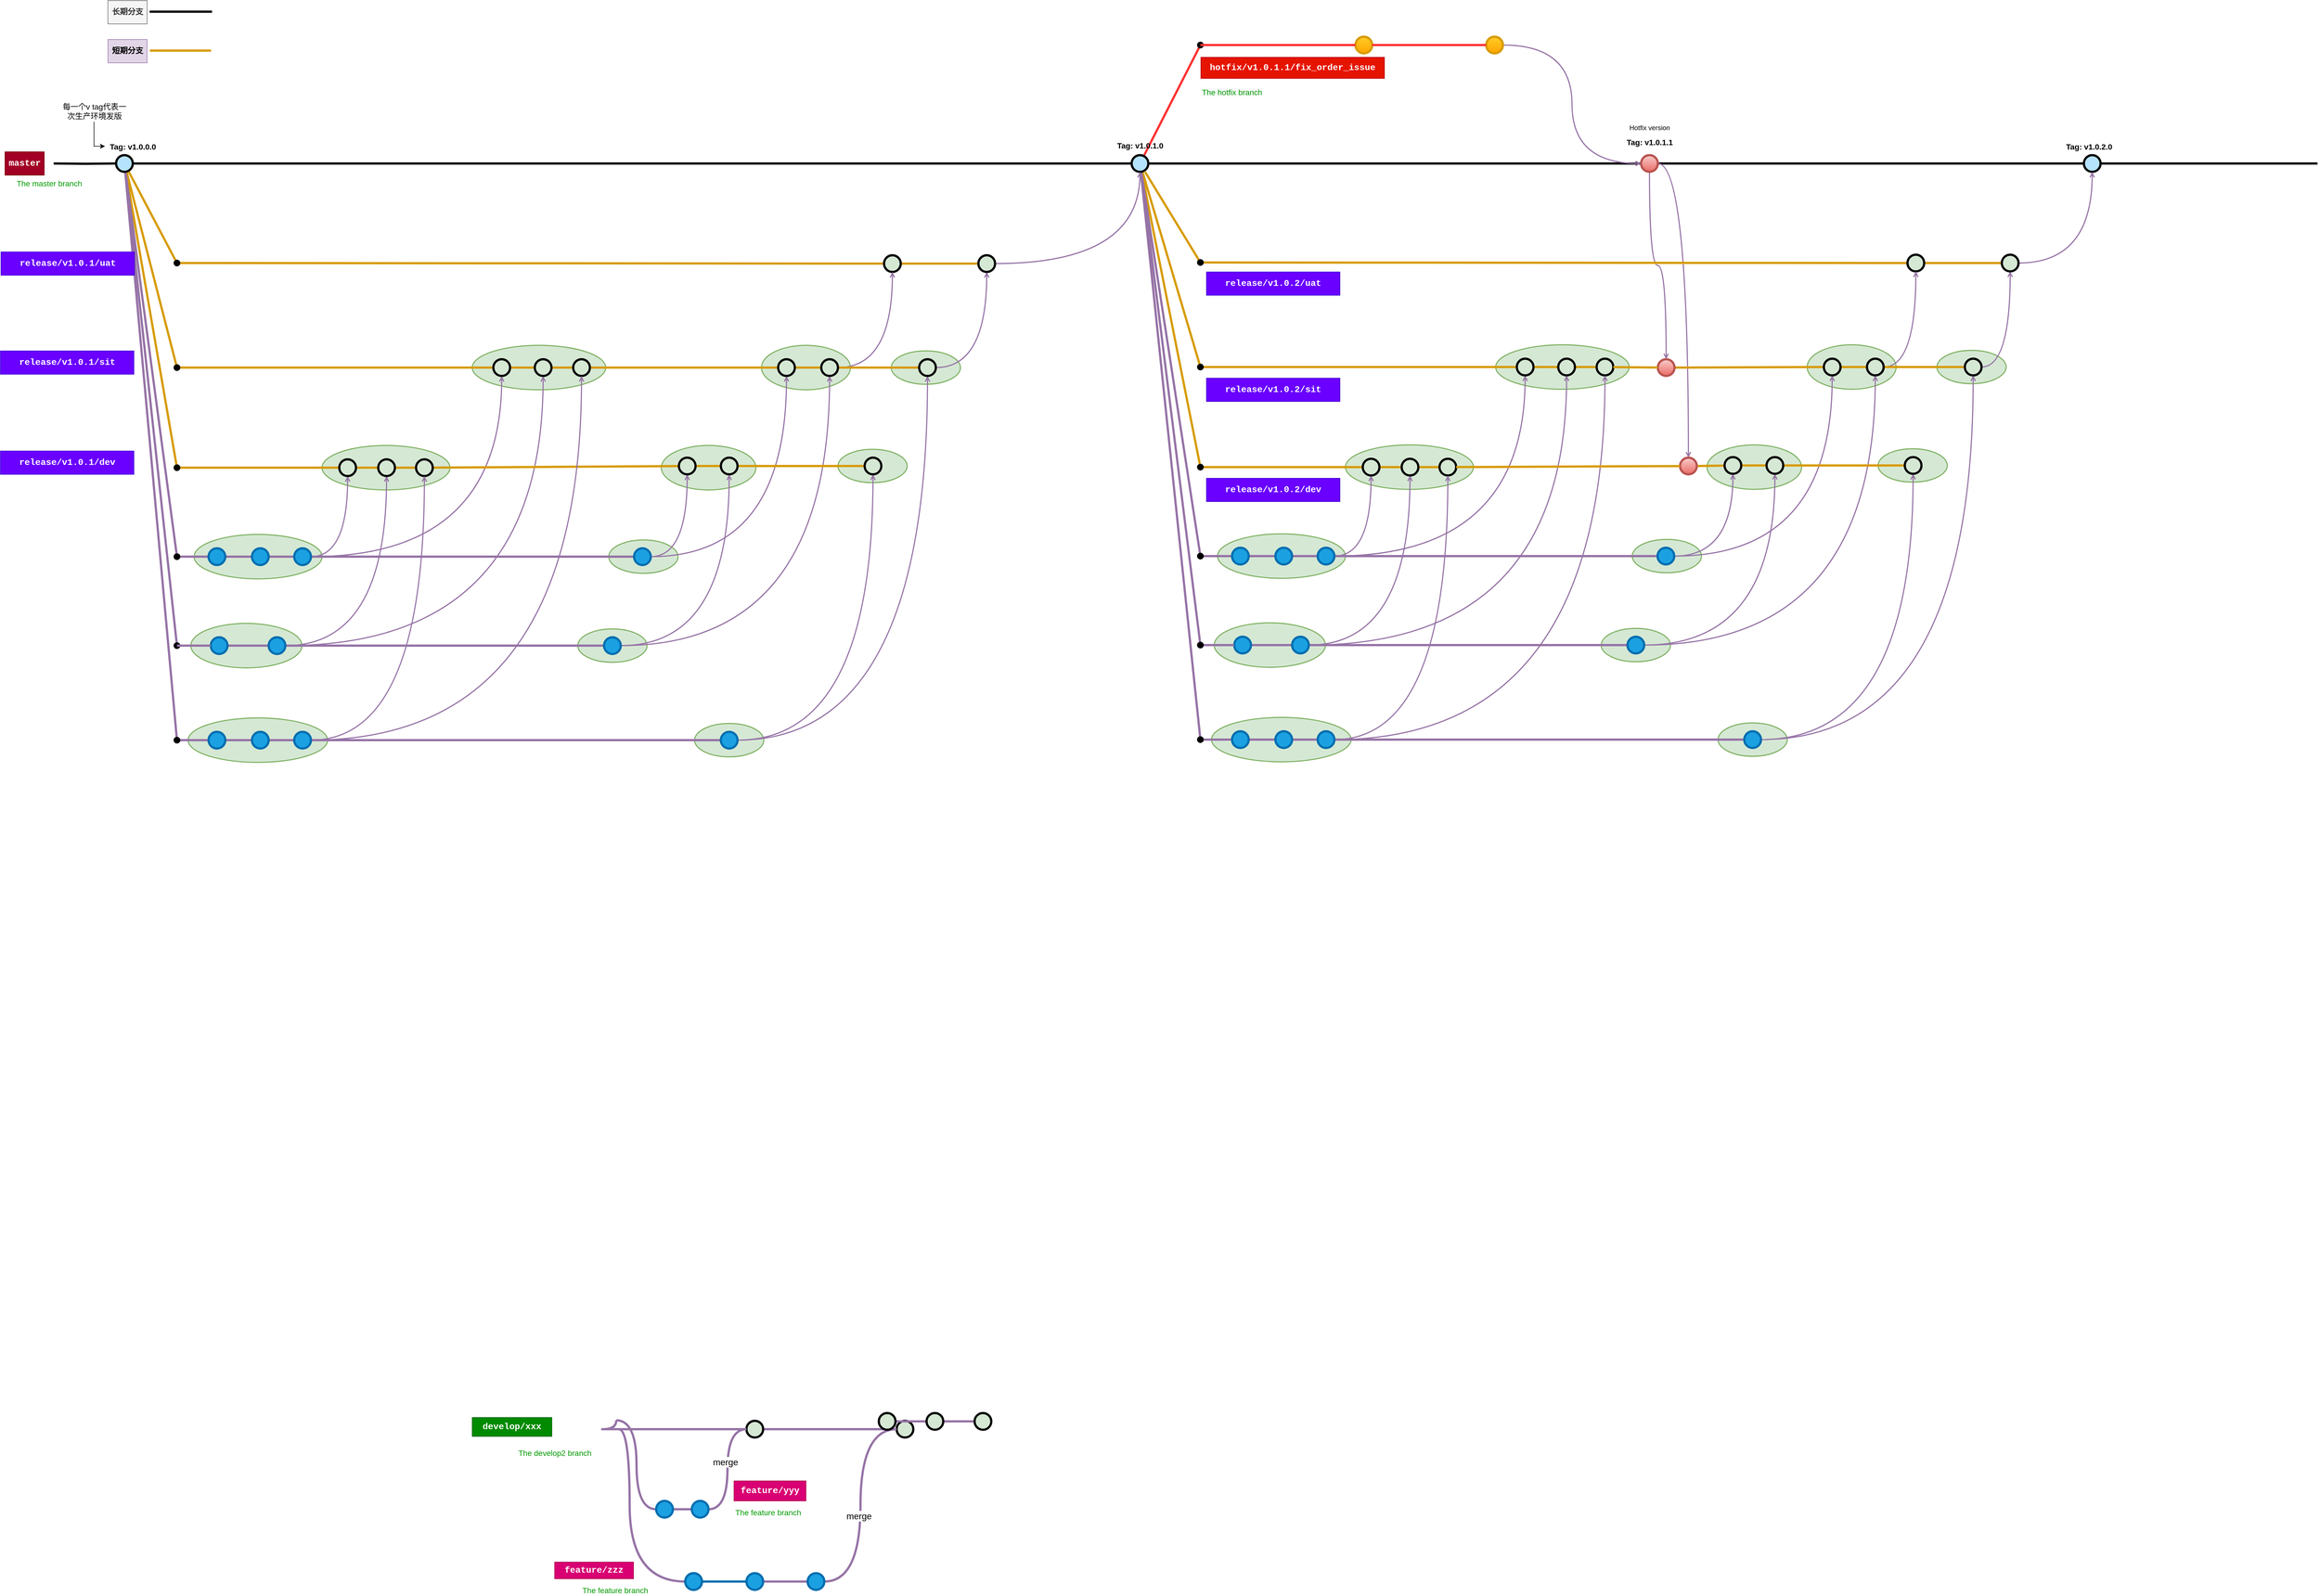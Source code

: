<mxfile version="16.2.4" type="github">
  <diagram id="yPxyJZ8AM_hMuL3Unpa9" name="complex gitflow">
    <mxGraphModel dx="1354" dy="756" grid="1" gridSize="10" guides="1" tooltips="1" connect="1" arrows="1" fold="1" page="1" pageScale="1" pageWidth="1169" pageHeight="827" math="0" shadow="0">
      <root>
        <mxCell id="0" />
        <mxCell id="1" parent="0" />
        <mxCell id="-T3PyW82xdMcgZgr_7Au-171" value="" style="ellipse;whiteSpace=wrap;html=1;fontFamily=Helvetica;fontSize=15;fillColor=#d5e8d4;strokeColor=#82b366;strokeWidth=2;" vertex="1" parent="1">
          <mxGeometry x="1823.26" y="790" width="124.5" height="60" as="geometry" />
        </mxCell>
        <mxCell id="-T3PyW82xdMcgZgr_7Au-170" value="" style="ellipse;whiteSpace=wrap;html=1;fontFamily=Helvetica;fontSize=15;fillColor=#d5e8d4;strokeColor=#82b366;strokeWidth=2;" vertex="1" parent="1">
          <mxGeometry x="1727.5" y="967" width="124.5" height="60" as="geometry" />
        </mxCell>
        <mxCell id="-T3PyW82xdMcgZgr_7Au-169" value="" style="ellipse;whiteSpace=wrap;html=1;fontFamily=Helvetica;fontSize=15;fillColor=#d5e8d4;strokeColor=#82b366;strokeWidth=2;" vertex="1" parent="1">
          <mxGeometry x="1469.75" y="1460" width="124.5" height="60" as="geometry" />
        </mxCell>
        <mxCell id="-T3PyW82xdMcgZgr_7Au-148" value="" style="ellipse;whiteSpace=wrap;html=1;fontFamily=Helvetica;fontSize=15;fillColor=#d5e8d4;strokeColor=#82b366;strokeWidth=2;" vertex="1" parent="1">
          <mxGeometry x="1590" y="780" width="160" height="80" as="geometry" />
        </mxCell>
        <mxCell id="-T3PyW82xdMcgZgr_7Au-145" value="" style="ellipse;whiteSpace=wrap;html=1;fontFamily=Helvetica;fontSize=15;fillColor=#d5e8d4;strokeColor=#82b366;strokeWidth=2;" vertex="1" parent="1">
          <mxGeometry x="1410" y="960" width="170" height="80" as="geometry" />
        </mxCell>
        <mxCell id="-T3PyW82xdMcgZgr_7Au-142" value="" style="ellipse;whiteSpace=wrap;html=1;fontFamily=Helvetica;fontSize=15;fillColor=#d5e8d4;strokeColor=#82b366;strokeWidth=2;" vertex="1" parent="1">
          <mxGeometry x="1259.75" y="1290" width="124.5" height="60" as="geometry" />
        </mxCell>
        <mxCell id="-T3PyW82xdMcgZgr_7Au-141" value="" style="ellipse;whiteSpace=wrap;html=1;fontFamily=Helvetica;fontSize=15;fillColor=#d5e8d4;strokeColor=#82b366;strokeWidth=2;" vertex="1" parent="1">
          <mxGeometry x="1315.5" y="1130" width="124.5" height="60" as="geometry" />
        </mxCell>
        <mxCell id="-T3PyW82xdMcgZgr_7Au-124" value="" style="ellipse;whiteSpace=wrap;html=1;fontFamily=Helvetica;fontSize=15;fillColor=#d5e8d4;strokeColor=#82b366;strokeWidth=2;" vertex="1" parent="1">
          <mxGeometry x="1070" y="780" width="240" height="80" as="geometry" />
        </mxCell>
        <mxCell id="-T3PyW82xdMcgZgr_7Au-116" value="" style="ellipse;whiteSpace=wrap;html=1;fontFamily=Helvetica;fontSize=15;fillColor=#d5e8d4;strokeColor=#82b366;strokeWidth=2;" vertex="1" parent="1">
          <mxGeometry x="800" y="960" width="230" height="80" as="geometry" />
        </mxCell>
        <mxCell id="-T3PyW82xdMcgZgr_7Au-109" value="" style="ellipse;whiteSpace=wrap;html=1;fontFamily=Helvetica;fontSize=15;fillColor=#d5e8d4;strokeColor=#82b366;strokeWidth=2;" vertex="1" parent="1">
          <mxGeometry x="559.13" y="1450" width="250.87" height="80" as="geometry" />
        </mxCell>
        <mxCell id="-T3PyW82xdMcgZgr_7Au-108" value="" style="ellipse;whiteSpace=wrap;html=1;fontFamily=Helvetica;fontSize=15;fillColor=#d5e8d4;strokeColor=#82b366;strokeWidth=2;" vertex="1" parent="1">
          <mxGeometry x="564" y="1280" width="200" height="80" as="geometry" />
        </mxCell>
        <mxCell id="-T3PyW82xdMcgZgr_7Au-106" value="" style="ellipse;whiteSpace=wrap;html=1;fontFamily=Helvetica;fontSize=15;fillColor=#d5e8d4;strokeColor=#82b366;strokeWidth=2;" vertex="1" parent="1">
          <mxGeometry x="570" y="1120" width="230" height="80" as="geometry" />
        </mxCell>
        <mxCell id="EV5ATv0Y9bvTsMbR89la-1" value="" style="edgeStyle=orthogonalEdgeStyle;rounded=0;html=1;jettySize=auto;orthogonalLoop=1;plain-blue;endArrow=none;endFill=0;strokeWidth=4;strokeColor=#000000;entryX=0;entryY=0.5;entryDx=0;entryDy=0;entryPerimeter=0;" parent="1" source="EV5ATv0Y9bvTsMbR89la-2" target="EV5ATv0Y9bvTsMbR89la-4" edge="1">
          <mxGeometry x="459.75" y="453" as="geometry">
            <mxPoint x="619.75" y="453" as="targetPoint" />
          </mxGeometry>
        </mxCell>
        <mxCell id="-T3PyW82xdMcgZgr_7Au-7" style="edgeStyle=orthogonalEdgeStyle;rounded=0;orthogonalLoop=1;jettySize=auto;html=1;curved=1;endArrow=none;fontSize=15;strokeColor=#d79b00;endFill=0;strokeWidth=4;fillColor=#ffe6cc;entryX=0;entryY=0.5;entryDx=0;entryDy=0;entryPerimeter=0;exitX=0.609;exitY=0.413;exitDx=0;exitDy=0;exitPerimeter=0;" edge="1" parent="1" source="-T3PyW82xdMcgZgr_7Au-22" target="EV5ATv0Y9bvTsMbR89la-53">
          <mxGeometry relative="1" as="geometry">
            <mxPoint x="872" y="650" as="targetPoint" />
            <mxPoint x="497" y="633" as="sourcePoint" />
            <Array as="points" />
          </mxGeometry>
        </mxCell>
        <mxCell id="-T3PyW82xdMcgZgr_7Au-8" style="rounded=0;orthogonalLoop=1;jettySize=auto;html=1;endArrow=none;fontSize=15;strokeColor=#d79b00;endFill=0;strokeWidth=4;fillColor=#ffe6cc;" edge="1" parent="1" source="EV5ATv0Y9bvTsMbR89la-2" target="-T3PyW82xdMcgZgr_7Au-22">
          <mxGeometry relative="1" as="geometry">
            <mxPoint x="445" y="1160" as="targetPoint" />
          </mxGeometry>
        </mxCell>
        <mxCell id="-T3PyW82xdMcgZgr_7Au-27" style="shape=connector;rounded=0;orthogonalLoop=1;jettySize=auto;html=1;entryX=0.409;entryY=0.455;entryDx=0;entryDy=0;entryPerimeter=0;labelBackgroundColor=default;fontFamily=Helvetica;fontSize=15;fontColor=default;endArrow=none;endFill=0;strokeColor=#d79b00;strokeWidth=4;fillColor=#ffe6cc;" edge="1" parent="1" source="EV5ATv0Y9bvTsMbR89la-2" target="-T3PyW82xdMcgZgr_7Au-23">
          <mxGeometry relative="1" as="geometry" />
        </mxCell>
        <mxCell id="-T3PyW82xdMcgZgr_7Au-31" style="edgeStyle=none;shape=connector;rounded=0;orthogonalLoop=1;jettySize=auto;html=1;entryX=0.472;entryY=0.45;entryDx=0;entryDy=0;entryPerimeter=0;labelBackgroundColor=default;fontFamily=Helvetica;fontSize=15;fontColor=default;endArrow=none;endFill=0;strokeColor=#d79b00;strokeWidth=4;fillColor=#ffe6cc;" edge="1" parent="1" source="EV5ATv0Y9bvTsMbR89la-2" target="-T3PyW82xdMcgZgr_7Au-28">
          <mxGeometry relative="1" as="geometry" />
        </mxCell>
        <mxCell id="-T3PyW82xdMcgZgr_7Au-34" style="edgeStyle=none;shape=connector;rounded=0;orthogonalLoop=1;jettySize=auto;html=1;labelBackgroundColor=default;fontFamily=Helvetica;fontSize=15;fontColor=default;endArrow=none;endFill=0;strokeColor=#9673a6;strokeWidth=4;fillColor=#e1d5e7;entryX=0.433;entryY=0.461;entryDx=0;entryDy=0;entryPerimeter=0;" edge="1" parent="1" source="EV5ATv0Y9bvTsMbR89la-2" target="-T3PyW82xdMcgZgr_7Au-35">
          <mxGeometry relative="1" as="geometry">
            <mxPoint x="490" y="1160" as="targetPoint" />
          </mxGeometry>
        </mxCell>
        <mxCell id="-T3PyW82xdMcgZgr_7Au-52" style="edgeStyle=none;shape=connector;rounded=0;orthogonalLoop=1;jettySize=auto;html=1;labelBackgroundColor=default;fontFamily=Helvetica;fontSize=15;fontColor=default;endArrow=none;endFill=0;strokeColor=#9673a6;strokeWidth=4;fillColor=#e1d5e7;entryX=0.409;entryY=0.532;entryDx=0;entryDy=0;entryPerimeter=0;" edge="1" parent="1" source="EV5ATv0Y9bvTsMbR89la-2" target="-T3PyW82xdMcgZgr_7Au-53">
          <mxGeometry relative="1" as="geometry">
            <mxPoint x="480" y="1330" as="targetPoint" />
          </mxGeometry>
        </mxCell>
        <mxCell id="-T3PyW82xdMcgZgr_7Au-103" style="edgeStyle=none;shape=connector;rounded=0;orthogonalLoop=1;jettySize=auto;html=1;labelBackgroundColor=default;fontFamily=Helvetica;fontSize=15;fontColor=default;endArrow=none;endFill=0;strokeColor=#9673a6;strokeWidth=4;fillColor=#e1d5e7;" edge="1" parent="1" source="EV5ATv0Y9bvTsMbR89la-2" target="-T3PyW82xdMcgZgr_7Au-100">
          <mxGeometry relative="1" as="geometry" />
        </mxCell>
        <mxCell id="EV5ATv0Y9bvTsMbR89la-2" value="" style="verticalLabelPosition=bottom;verticalAlign=top;html=1;strokeWidth=4;shape=mxgraph.flowchart.on-page_reference;plain-blue;gradientColor=none;fillColor=#B5E3Fe;strokeColor=#000000;" parent="1" vertex="1">
          <mxGeometry x="429.75" y="438" width="30" height="30" as="geometry" />
        </mxCell>
        <mxCell id="EV5ATv0Y9bvTsMbR89la-86" value="" style="edgeStyle=orthogonalEdgeStyle;curved=1;rounded=0;orthogonalLoop=1;jettySize=auto;html=1;labelBackgroundColor=default;fontFamily=Helvetica;fontSize=11;fontColor=default;endArrow=none;endFill=0;strokeColor=#000000;strokeWidth=4;fillColor=#DAE8FC;gradientColor=#7EA6E0;" parent="1" source="EV5ATv0Y9bvTsMbR89la-4" target="EV5ATv0Y9bvTsMbR89la-84" edge="1">
          <mxGeometry relative="1" as="geometry">
            <mxPoint x="2435.5" y="453" as="targetPoint" />
          </mxGeometry>
        </mxCell>
        <mxCell id="-T3PyW82xdMcgZgr_7Au-266" style="edgeStyle=none;shape=connector;rounded=0;orthogonalLoop=1;jettySize=auto;html=1;entryX=0.355;entryY=0.358;entryDx=0;entryDy=0;entryPerimeter=0;labelBackgroundColor=default;fontFamily=Helvetica;fontSize=15;fontColor=default;endArrow=none;endFill=0;strokeColor=#d79b00;strokeWidth=4;fillColor=#ffe6cc;" edge="1" parent="1" source="EV5ATv0Y9bvTsMbR89la-4" target="-T3PyW82xdMcgZgr_7Au-197">
          <mxGeometry relative="1" as="geometry" />
        </mxCell>
        <mxCell id="-T3PyW82xdMcgZgr_7Au-267" style="edgeStyle=none;shape=connector;rounded=0;orthogonalLoop=1;jettySize=auto;html=1;entryX=0.438;entryY=0.408;entryDx=0;entryDy=0;entryPerimeter=0;labelBackgroundColor=default;fontFamily=Helvetica;fontSize=15;fontColor=default;endArrow=none;endFill=0;strokeColor=#d79b00;strokeWidth=4;fillColor=#ffe6cc;" edge="1" parent="1" source="EV5ATv0Y9bvTsMbR89la-4" target="-T3PyW82xdMcgZgr_7Au-198">
          <mxGeometry relative="1" as="geometry" />
        </mxCell>
        <mxCell id="-T3PyW82xdMcgZgr_7Au-268" style="edgeStyle=none;shape=connector;rounded=0;orthogonalLoop=1;jettySize=auto;html=1;entryX=0.313;entryY=0.533;entryDx=0;entryDy=0;entryPerimeter=0;labelBackgroundColor=default;fontFamily=Helvetica;fontSize=15;fontColor=default;endArrow=none;endFill=0;strokeColor=#d79b00;strokeWidth=4;fillColor=#ffe6cc;" edge="1" parent="1" source="EV5ATv0Y9bvTsMbR89la-4" target="-T3PyW82xdMcgZgr_7Au-201">
          <mxGeometry relative="1" as="geometry" />
        </mxCell>
        <mxCell id="-T3PyW82xdMcgZgr_7Au-269" style="edgeStyle=none;shape=connector;rounded=0;orthogonalLoop=1;jettySize=auto;html=1;labelBackgroundColor=default;fontFamily=Helvetica;fontSize=15;fontColor=default;endArrow=none;endFill=0;strokeColor=#9673a6;strokeWidth=4;fillColor=#e1d5e7;" edge="1" parent="1" source="EV5ATv0Y9bvTsMbR89la-4" target="-T3PyW82xdMcgZgr_7Au-203">
          <mxGeometry relative="1" as="geometry" />
        </mxCell>
        <mxCell id="-T3PyW82xdMcgZgr_7Au-270" style="edgeStyle=none;shape=connector;rounded=0;orthogonalLoop=1;jettySize=auto;html=1;labelBackgroundColor=default;fontFamily=Helvetica;fontSize=15;fontColor=default;endArrow=none;endFill=0;strokeColor=#9673a6;strokeWidth=4;fillColor=#e1d5e7;" edge="1" parent="1" source="EV5ATv0Y9bvTsMbR89la-4" target="-T3PyW82xdMcgZgr_7Au-224">
          <mxGeometry relative="1" as="geometry" />
        </mxCell>
        <mxCell id="-T3PyW82xdMcgZgr_7Au-271" style="edgeStyle=none;shape=connector;rounded=0;orthogonalLoop=1;jettySize=auto;html=1;entryX=0.64;entryY=0.818;entryDx=0;entryDy=0;entryPerimeter=0;labelBackgroundColor=default;fontFamily=Helvetica;fontSize=15;fontColor=default;endArrow=none;endFill=0;strokeColor=#9673a6;strokeWidth=4;fillColor=#e1d5e7;" edge="1" parent="1" source="EV5ATv0Y9bvTsMbR89la-4" target="-T3PyW82xdMcgZgr_7Au-247">
          <mxGeometry relative="1" as="geometry" />
        </mxCell>
        <mxCell id="-T3PyW82xdMcgZgr_7Au-278" style="edgeStyle=none;shape=connector;rounded=0;orthogonalLoop=1;jettySize=auto;html=1;entryX=0.355;entryY=0.717;entryDx=0;entryDy=0;entryPerimeter=0;labelBackgroundColor=default;fontFamily=Helvetica;fontSize=15;fontColor=default;endArrow=none;endFill=0;strokeColor=#FF3333;strokeWidth=4;fillColor=#e1d5e7;" edge="1" parent="1" source="EV5ATv0Y9bvTsMbR89la-4" target="-T3PyW82xdMcgZgr_7Au-276">
          <mxGeometry relative="1" as="geometry" />
        </mxCell>
        <mxCell id="EV5ATv0Y9bvTsMbR89la-4" value="" style="verticalLabelPosition=bottom;verticalAlign=top;html=1;strokeWidth=4;shape=mxgraph.flowchart.on-page_reference;plain-blue;gradientColor=none;strokeColor=#000000;fillColor=#B5E3FE;" parent="1" vertex="1">
          <mxGeometry x="2255.5" y="438" width="30" height="30" as="geometry" />
        </mxCell>
        <mxCell id="EV5ATv0Y9bvTsMbR89la-6" value="" style="edgeStyle=orthogonalEdgeStyle;rounded=0;html=1;jettySize=auto;orthogonalLoop=1;strokeWidth=4;endArrow=none;endFill=0;" parent="1" target="EV5ATv0Y9bvTsMbR89la-2" edge="1">
          <mxGeometry x="359.75" y="453" as="geometry">
            <mxPoint x="317.5" y="453" as="sourcePoint" />
          </mxGeometry>
        </mxCell>
        <mxCell id="EV5ATv0Y9bvTsMbR89la-7" value="&lt;font style=&quot;font-size: 16px&quot;&gt;master&lt;/font&gt;" style="text;html=1;strokeColor=#6F0000;fillColor=#a20025;align=center;verticalAlign=middle;whiteSpace=wrap;overflow=hidden;fontSize=14;fontStyle=1;fontFamily=Courier New;fontColor=#ffffff;" parent="1" vertex="1">
          <mxGeometry x="230" y="432" width="70.5" height="42" as="geometry" />
        </mxCell>
        <mxCell id="EV5ATv0Y9bvTsMbR89la-8" value="The master branch" style="text;html=1;strokeColor=none;fillColor=none;align=left;verticalAlign=middle;whiteSpace=wrap;overflow=hidden;fontSize=14;fontStyle=0;fontColor=#009900;" parent="1" vertex="1">
          <mxGeometry x="248.63" y="478" width="146.75" height="20" as="geometry" />
        </mxCell>
        <mxCell id="EV5ATv0Y9bvTsMbR89la-10" value="Tag: v1.0.0.0" style="text;html=1;strokeColor=none;fillColor=none;align=center;verticalAlign=middle;whiteSpace=wrap;overflow=hidden;fontSize=14;fontStyle=1" parent="1" vertex="1">
          <mxGeometry x="409.75" y="412" width="100.25" height="20" as="geometry" />
        </mxCell>
        <mxCell id="EV5ATv0Y9bvTsMbR89la-11" value="Tag: v1.0.1.0" style="text;html=1;strokeColor=none;fillColor=none;align=center;verticalAlign=middle;whiteSpace=wrap;overflow=hidden;fontSize=14;fontStyle=1" parent="1" vertex="1">
          <mxGeometry x="2215.5" y="410" width="110" height="20" as="geometry" />
        </mxCell>
        <mxCell id="EV5ATv0Y9bvTsMbR89la-12" value="" style="edgeStyle=orthogonalEdgeStyle;rounded=0;orthogonalLoop=1;jettySize=auto;html=1;fontSize=12;fontColor=#000000;entryX=0;entryY=0.5;entryDx=0;entryDy=0;" parent="1" source="EV5ATv0Y9bvTsMbR89la-13" target="EV5ATv0Y9bvTsMbR89la-10" edge="1">
          <mxGeometry relative="1" as="geometry">
            <mxPoint x="389.75" y="422" as="targetPoint" />
            <Array as="points">
              <mxPoint x="389.75" y="422" />
              <mxPoint x="389.75" y="422" />
            </Array>
          </mxGeometry>
        </mxCell>
        <mxCell id="EV5ATv0Y9bvTsMbR89la-13" value="&lt;div style=&quot;text-align: center&quot;&gt;&lt;span&gt;&lt;font style=&quot;font-size: 14px&quot;&gt;每一个v tag代表一次生产环境发版&lt;/font&gt;&lt;/span&gt;&lt;/div&gt;" style="text;html=1;strokeColor=none;fillColor=none;align=left;verticalAlign=middle;whiteSpace=wrap;overflow=hidden;fontSize=11;fontStyle=0;fontColor=#000000;" parent="1" vertex="1">
          <mxGeometry x="330" y="340" width="120" height="38" as="geometry" />
        </mxCell>
        <mxCell id="EV5ATv0Y9bvTsMbR89la-25" value="&lt;font style=&quot;font-size: 16px&quot;&gt;release/v1.0.1/uat&lt;/font&gt;" style="text;html=1;strokeColor=#3700CC;fillColor=#6a00ff;align=center;verticalAlign=middle;whiteSpace=wrap;overflow=hidden;fontSize=14;fontStyle=1;fontFamily=Courier New;fontColor=#ffffff;" parent="1" vertex="1">
          <mxGeometry x="222.76" y="612" width="240" height="42" as="geometry" />
        </mxCell>
        <mxCell id="EV5ATv0Y9bvTsMbR89la-41" value="&lt;font style=&quot;font-size: 16px&quot;&gt;develop/xxx&lt;/font&gt;" style="text;html=1;strokeColor=#005700;fillColor=#008a00;align=center;verticalAlign=middle;whiteSpace=wrap;overflow=hidden;fontSize=14;fontStyle=1;fontFamily=Courier New;fontColor=#ffffff;" parent="1" vertex="1">
          <mxGeometry x="1070" y="2708" width="143.13" height="34" as="geometry" />
        </mxCell>
        <mxCell id="EV5ATv0Y9bvTsMbR89la-42" value="The develop2 branch" style="text;html=1;strokeColor=none;fillColor=none;align=left;verticalAlign=middle;whiteSpace=wrap;overflow=hidden;fontSize=14;fontStyle=0;fontColor=#009900;" parent="1" vertex="1">
          <mxGeometry x="1151" y="2761" width="146.75" height="20" as="geometry" />
        </mxCell>
        <mxCell id="EV5ATv0Y9bvTsMbR89la-43" style="edgeStyle=orthogonalEdgeStyle;curved=1;rounded=0;html=1;exitX=1;exitY=0.5;exitPerimeter=0;endArrow=none;endFill=0;jettySize=auto;orthogonalLoop=1;strokeWidth=4;fontSize=15;fillColor=#e1d5e7;strokeColor=#9673a6;" parent="1" target="EV5ATv0Y9bvTsMbR89la-46" edge="1">
          <mxGeometry relative="1" as="geometry">
            <Array as="points">
              <mxPoint x="1281.75" y="2729" />
              <mxPoint x="1281.75" y="2729" />
            </Array>
            <mxPoint x="1329" y="2713" as="sourcePoint" />
          </mxGeometry>
        </mxCell>
        <mxCell id="EV5ATv0Y9bvTsMbR89la-139" value="" style="edgeStyle=orthogonalEdgeStyle;curved=1;rounded=0;sketch=0;orthogonalLoop=1;jettySize=auto;html=1;shadow=0;labelBackgroundColor=default;fontFamily=Helvetica;fontSize=11;fontColor=default;endArrow=none;endFill=0;strokeColor=#9673a6;strokeWidth=4;fillColor=#e1d5e7;entryX=0;entryY=0.5;entryDx=0;entryDy=0;entryPerimeter=0;" parent="1" target="EV5ATv0Y9bvTsMbR89la-140" edge="1">
          <mxGeometry relative="1" as="geometry">
            <mxPoint x="1403" y="2883" as="targetPoint" />
            <mxPoint x="1329" y="2713.059" as="sourcePoint" />
          </mxGeometry>
        </mxCell>
        <mxCell id="EV5ATv0Y9bvTsMbR89la-147" value="" style="edgeStyle=orthogonalEdgeStyle;curved=1;rounded=0;sketch=0;orthogonalLoop=1;jettySize=auto;html=1;shadow=0;labelBackgroundColor=default;fontFamily=Helvetica;fontSize=11;fontColor=default;endArrow=none;endFill=0;strokeColor=#9673a6;strokeWidth=4;fillColor=#e1d5e7;" parent="1" target="EV5ATv0Y9bvTsMbR89la-148" edge="1">
          <mxGeometry relative="1" as="geometry">
            <mxPoint x="1444" y="3003" as="targetPoint" />
            <Array as="points">
              <mxPoint x="1353" y="2729" />
              <mxPoint x="1353" y="3003" />
            </Array>
            <mxPoint x="1314.032" y="2728" as="sourcePoint" />
          </mxGeometry>
        </mxCell>
        <mxCell id="EV5ATv0Y9bvTsMbR89la-45" style="edgeStyle=orthogonalEdgeStyle;curved=1;rounded=0;html=1;exitX=1;exitY=0.5;exitPerimeter=0;entryX=0;entryY=0.5;entryPerimeter=0;endArrow=none;endFill=0;jettySize=auto;orthogonalLoop=1;strokeWidth=4;fontSize=15;fillColor=#e1d5e7;strokeColor=#9673a6;" parent="1" source="EV5ATv0Y9bvTsMbR89la-46" target="EV5ATv0Y9bvTsMbR89la-47" edge="1">
          <mxGeometry relative="1" as="geometry" />
        </mxCell>
        <mxCell id="EV5ATv0Y9bvTsMbR89la-46" value="" style="verticalLabelPosition=bottom;verticalAlign=top;html=1;strokeWidth=4;shape=mxgraph.flowchart.on-page_reference;plain-purple;gradientColor=none;strokeColor=#000000;fillColor=#D5E8D4;" parent="1" vertex="1">
          <mxGeometry x="1563" y="2714" width="30" height="30" as="geometry" />
        </mxCell>
        <mxCell id="EV5ATv0Y9bvTsMbR89la-47" value="" style="verticalLabelPosition=bottom;verticalAlign=top;html=1;strokeWidth=4;shape=mxgraph.flowchart.on-page_reference;plain-purple;gradientColor=none;strokeColor=#000000;fillColor=#D5E8D4;" parent="1" vertex="1">
          <mxGeometry x="1833" y="2714" width="30" height="30" as="geometry" />
        </mxCell>
        <mxCell id="-T3PyW82xdMcgZgr_7Au-166" value="" style="edgeStyle=none;shape=connector;rounded=0;orthogonalLoop=1;jettySize=auto;html=1;labelBackgroundColor=default;fontFamily=Helvetica;fontSize=15;fontColor=default;startArrow=none;endArrow=none;endFill=0;strokeColor=#d79b00;strokeWidth=4;fillColor=#ffe6cc;" edge="1" parent="1" source="EV5ATv0Y9bvTsMbR89la-53" target="-T3PyW82xdMcgZgr_7Au-165">
          <mxGeometry relative="1" as="geometry" />
        </mxCell>
        <mxCell id="EV5ATv0Y9bvTsMbR89la-53" value="" style="verticalLabelPosition=bottom;verticalAlign=top;html=1;strokeWidth=4;shape=mxgraph.flowchart.on-page_reference;plain-purple;gradientColor=none;strokeColor=#000000;fillColor=#D5E8D4;" parent="1" vertex="1">
          <mxGeometry x="1810.38" y="618" width="30" height="30" as="geometry" />
        </mxCell>
        <mxCell id="EV5ATv0Y9bvTsMbR89la-94" value="" style="edgeStyle=orthogonalEdgeStyle;curved=1;rounded=0;orthogonalLoop=1;jettySize=auto;html=1;labelBackgroundColor=default;fontFamily=Helvetica;fontSize=11;fontColor=default;endArrow=none;endFill=0;strokeColor=#000000;strokeWidth=4;fillColor=#DAE8FC;gradientColor=#7EA6E0;" parent="1" source="EV5ATv0Y9bvTsMbR89la-84" target="EV5ATv0Y9bvTsMbR89la-104" edge="1">
          <mxGeometry relative="1" as="geometry">
            <mxPoint x="3531.5" y="453" as="targetPoint" />
          </mxGeometry>
        </mxCell>
        <mxCell id="-T3PyW82xdMcgZgr_7Au-294" style="edgeStyle=orthogonalEdgeStyle;shape=connector;curved=1;rounded=0;sketch=0;orthogonalLoop=1;jettySize=auto;html=1;entryX=0.5;entryY=0;entryDx=0;entryDy=0;entryPerimeter=0;shadow=0;labelBackgroundColor=default;fontFamily=Helvetica;fontSize=15;fontColor=default;startArrow=none;endArrow=open;endFill=0;strokeColor=#9673a6;strokeWidth=2;fillColor=#e1d5e7;" edge="1" parent="1" source="EV5ATv0Y9bvTsMbR89la-84" target="-T3PyW82xdMcgZgr_7Au-288">
          <mxGeometry relative="1" as="geometry" />
        </mxCell>
        <mxCell id="-T3PyW82xdMcgZgr_7Au-295" style="edgeStyle=orthogonalEdgeStyle;shape=connector;curved=1;rounded=0;sketch=0;orthogonalLoop=1;jettySize=auto;html=1;shadow=0;labelBackgroundColor=default;fontFamily=Helvetica;fontSize=15;fontColor=default;startArrow=none;endArrow=open;endFill=0;strokeColor=#9673a6;strokeWidth=2;fillColor=#e1d5e7;" edge="1" parent="1" source="EV5ATv0Y9bvTsMbR89la-84" target="-T3PyW82xdMcgZgr_7Au-285">
          <mxGeometry relative="1" as="geometry" />
        </mxCell>
        <mxCell id="EV5ATv0Y9bvTsMbR89la-84" value="" style="verticalLabelPosition=bottom;verticalAlign=top;html=1;strokeWidth=4;shape=mxgraph.flowchart.on-page_reference;plain-blue;gradientColor=#EA6B66;strokeColor=#B85450;fillColor=#F8CECC;" parent="1" vertex="1">
          <mxGeometry x="3171.5" y="438" width="30" height="30" as="geometry" />
        </mxCell>
        <mxCell id="EV5ATv0Y9bvTsMbR89la-88" value="&lt;font style=&quot;font-size: 16px&quot;&gt;hotfix/v1.0.1.1/fix_order_issue&lt;/font&gt;" style="text;html=1;strokeColor=#B20000;fillColor=#e51400;align=center;verticalAlign=middle;whiteSpace=wrap;overflow=hidden;fontSize=14;fontStyle=1;fontFamily=Courier New;fontColor=#ffffff;" parent="1" vertex="1">
          <mxGeometry x="2380" y="262" width="330" height="38" as="geometry" />
        </mxCell>
        <mxCell id="EV5ATv0Y9bvTsMbR89la-89" value="&lt;span style=&quot;color: rgb(0 , 153 , 0) ; font-family: &amp;#34;helvetica&amp;#34; ; font-size: 14px ; font-style: normal ; font-weight: 400 ; letter-spacing: normal ; text-align: left ; text-indent: 0px ; text-transform: none ; word-spacing: 0px ; background-color: rgb(248 , 249 , 250) ; display: inline ; float: none&quot;&gt;The hotfix branch&lt;/span&gt;" style="text;whiteSpace=wrap;html=1;fontSize=11;fontFamily=Helvetica;fontColor=default;" parent="1" vertex="1">
          <mxGeometry x="2380" y="310" width="140" height="30" as="geometry" />
        </mxCell>
        <mxCell id="EV5ATv0Y9bvTsMbR89la-101" value="Tag: v1.0.1.1" style="text;html=1;strokeColor=none;fillColor=none;align=center;verticalAlign=middle;whiteSpace=wrap;overflow=hidden;fontSize=14;fontStyle=1" parent="1" vertex="1">
          <mxGeometry x="3131.5" y="404" width="110" height="20" as="geometry" />
        </mxCell>
        <mxCell id="EV5ATv0Y9bvTsMbR89la-118" value="" style="edgeStyle=orthogonalEdgeStyle;curved=1;rounded=0;sketch=0;orthogonalLoop=1;jettySize=auto;html=1;shadow=0;labelBackgroundColor=default;fontFamily=Helvetica;fontSize=11;fontColor=default;endArrow=none;endFill=0;strokeColor=#000000;strokeWidth=4;fillColor=#DAE8FC;gradientColor=#7EA6E0;" parent="1" source="EV5ATv0Y9bvTsMbR89la-104" edge="1">
          <mxGeometry relative="1" as="geometry">
            <mxPoint x="4387.5" y="453" as="targetPoint" />
          </mxGeometry>
        </mxCell>
        <mxCell id="EV5ATv0Y9bvTsMbR89la-104" value="" style="verticalLabelPosition=bottom;verticalAlign=top;html=1;strokeWidth=4;shape=mxgraph.flowchart.on-page_reference;plain-blue;gradientColor=none;fillColor=#B5E3Fe;strokeColor=#000000;" parent="1" vertex="1">
          <mxGeometry x="3967.5" y="438" width="30" height="30" as="geometry" />
        </mxCell>
        <mxCell id="EV5ATv0Y9bvTsMbR89la-108" value="Hotfix version" style="text;html=1;strokeColor=none;fillColor=none;align=center;verticalAlign=middle;whiteSpace=wrap;overflow=hidden;" parent="1" vertex="1">
          <mxGeometry x="3146.5" y="374" width="80" height="30" as="geometry" />
        </mxCell>
        <mxCell id="EV5ATv0Y9bvTsMbR89la-110" value="Tag: v1.0.2.0" style="text;html=1;strokeColor=none;fillColor=none;align=center;verticalAlign=middle;whiteSpace=wrap;overflow=hidden;fontSize=14;fontStyle=1" parent="1" vertex="1">
          <mxGeometry x="3922.38" y="412" width="110" height="20" as="geometry" />
        </mxCell>
        <mxCell id="EV5ATv0Y9bvTsMbR89la-142" value="" style="edgeStyle=orthogonalEdgeStyle;curved=1;rounded=0;sketch=0;orthogonalLoop=1;jettySize=auto;html=1;shadow=0;labelBackgroundColor=default;fontFamily=Helvetica;fontSize=11;fontColor=default;endArrow=none;endFill=0;strokeColor=#9673a6;strokeWidth=4;fillColor=#e1d5e7;" parent="1" source="EV5ATv0Y9bvTsMbR89la-140" target="EV5ATv0Y9bvTsMbR89la-141" edge="1">
          <mxGeometry relative="1" as="geometry" />
        </mxCell>
        <mxCell id="EV5ATv0Y9bvTsMbR89la-140" value="" style="verticalLabelPosition=bottom;verticalAlign=top;html=1;strokeWidth=4;shape=mxgraph.flowchart.on-page_reference;strokeColor=#006EAF;fillColor=#1ba1e2;fontColor=#ffffff;" parent="1" vertex="1">
          <mxGeometry x="1400.75" y="2858" width="30" height="30" as="geometry" />
        </mxCell>
        <mxCell id="EV5ATv0Y9bvTsMbR89la-143" style="edgeStyle=orthogonalEdgeStyle;curved=1;rounded=0;sketch=0;orthogonalLoop=1;jettySize=auto;html=1;entryX=0;entryY=0.5;entryDx=0;entryDy=0;entryPerimeter=0;shadow=0;labelBackgroundColor=default;fontFamily=Helvetica;fontSize=11;fontColor=default;endArrow=none;endFill=0;strokeColor=#9673a6;strokeWidth=4;fillColor=#e1d5e7;" parent="1" source="EV5ATv0Y9bvTsMbR89la-141" target="EV5ATv0Y9bvTsMbR89la-46" edge="1">
          <mxGeometry relative="1" as="geometry" />
        </mxCell>
        <mxCell id="5tv51Jx-cSoEhAOoKkBY-17" value="merge" style="edgeLabel;html=1;align=center;verticalAlign=middle;resizable=0;points=[];fontSize=16;" parent="EV5ATv0Y9bvTsMbR89la-143" vertex="1" connectable="0">
          <mxGeometry x="0.123" y="4" relative="1" as="geometry">
            <mxPoint as="offset" />
          </mxGeometry>
        </mxCell>
        <mxCell id="EV5ATv0Y9bvTsMbR89la-141" value="" style="verticalLabelPosition=bottom;verticalAlign=top;html=1;strokeWidth=4;shape=mxgraph.flowchart.on-page_reference;strokeColor=#006EAF;fillColor=#1ba1e2;fontColor=#ffffff;" parent="1" vertex="1">
          <mxGeometry x="1464.75" y="2858" width="30" height="30" as="geometry" />
        </mxCell>
        <mxCell id="EV5ATv0Y9bvTsMbR89la-144" value="The feature branch" style="text;html=1;strokeColor=none;fillColor=none;align=left;verticalAlign=middle;whiteSpace=wrap;overflow=hidden;fontSize=14;fontStyle=0;fontColor=#009900;" parent="1" vertex="1">
          <mxGeometry x="1540.62" y="2868" width="146.75" height="20" as="geometry" />
        </mxCell>
        <mxCell id="EV5ATv0Y9bvTsMbR89la-145" value="&lt;font style=&quot;font-size: 16px&quot;&gt;feature/yyy&lt;/font&gt;" style="text;html=1;strokeColor=#A50040;fillColor=#d80073;align=center;verticalAlign=middle;whiteSpace=wrap;overflow=hidden;fontSize=14;fontStyle=1;fontFamily=Courier New;fontColor=#ffffff;" parent="1" vertex="1">
          <mxGeometry x="1540.62" y="2822" width="129.38" height="36" as="geometry" />
        </mxCell>
        <mxCell id="EV5ATv0Y9bvTsMbR89la-150" value="" style="edgeStyle=orthogonalEdgeStyle;curved=1;rounded=0;sketch=0;orthogonalLoop=1;jettySize=auto;html=1;shadow=0;labelBackgroundColor=default;fontFamily=Helvetica;fontSize=11;fontColor=default;endArrow=none;endFill=0;strokeColor=#006EAF;strokeWidth=4;fillColor=#1ba1e2;" parent="1" source="EV5ATv0Y9bvTsMbR89la-148" target="EV5ATv0Y9bvTsMbR89la-149" edge="1">
          <mxGeometry relative="1" as="geometry" />
        </mxCell>
        <mxCell id="EV5ATv0Y9bvTsMbR89la-148" value="" style="verticalLabelPosition=bottom;verticalAlign=top;html=1;strokeWidth=4;shape=mxgraph.flowchart.on-page_reference;strokeColor=#006EAF;fillColor=#1ba1e2;fontColor=#ffffff;" parent="1" vertex="1">
          <mxGeometry x="1453" y="2988" width="30" height="30" as="geometry" />
        </mxCell>
        <mxCell id="EV5ATv0Y9bvTsMbR89la-152" value="" style="edgeStyle=orthogonalEdgeStyle;curved=1;rounded=0;sketch=0;orthogonalLoop=1;jettySize=auto;html=1;shadow=0;labelBackgroundColor=default;fontFamily=Helvetica;fontSize=11;fontColor=default;endArrow=none;endFill=0;strokeColor=#9673a6;strokeWidth=4;fillColor=#e1d5e7;" parent="1" source="EV5ATv0Y9bvTsMbR89la-149" target="EV5ATv0Y9bvTsMbR89la-151" edge="1">
          <mxGeometry relative="1" as="geometry" />
        </mxCell>
        <mxCell id="EV5ATv0Y9bvTsMbR89la-149" value="" style="verticalLabelPosition=bottom;verticalAlign=top;html=1;strokeWidth=4;shape=mxgraph.flowchart.on-page_reference;strokeColor=#006EAF;fillColor=#1ba1e2;fontColor=#ffffff;" parent="1" vertex="1">
          <mxGeometry x="1563" y="2988" width="30" height="30" as="geometry" />
        </mxCell>
        <mxCell id="EV5ATv0Y9bvTsMbR89la-154" value="" style="edgeStyle=orthogonalEdgeStyle;curved=1;rounded=0;sketch=0;orthogonalLoop=1;jettySize=auto;html=1;shadow=0;labelBackgroundColor=default;fontFamily=Helvetica;fontSize=11;fontColor=default;endArrow=none;endFill=0;strokeColor=#9673a6;strokeWidth=4;fillColor=#e1d5e7;entryX=0;entryY=0.5;entryDx=0;entryDy=0;entryPerimeter=0;" parent="1" source="EV5ATv0Y9bvTsMbR89la-151" target="EV5ATv0Y9bvTsMbR89la-47" edge="1">
          <mxGeometry relative="1" as="geometry">
            <mxPoint x="1783" y="3003" as="targetPoint" />
          </mxGeometry>
        </mxCell>
        <mxCell id="5tv51Jx-cSoEhAOoKkBY-18" value="merge" style="edgeLabel;html=1;align=center;verticalAlign=middle;resizable=0;points=[];fontSize=16;" parent="EV5ATv0Y9bvTsMbR89la-154" vertex="1" connectable="0">
          <mxGeometry x="-0.094" y="3" relative="1" as="geometry">
            <mxPoint as="offset" />
          </mxGeometry>
        </mxCell>
        <mxCell id="EV5ATv0Y9bvTsMbR89la-151" value="" style="verticalLabelPosition=bottom;verticalAlign=top;html=1;strokeWidth=4;shape=mxgraph.flowchart.on-page_reference;strokeColor=#006EAF;fillColor=#1ba1e2;fontColor=#ffffff;" parent="1" vertex="1">
          <mxGeometry x="1673" y="2988" width="30" height="30" as="geometry" />
        </mxCell>
        <mxCell id="EV5ATv0Y9bvTsMbR89la-155" value="The feature branch" style="text;html=1;strokeColor=none;fillColor=none;align=left;verticalAlign=middle;whiteSpace=wrap;overflow=hidden;fontSize=14;fontStyle=0;fontColor=#009900;" parent="1" vertex="1">
          <mxGeometry x="1266.25" y="3008" width="146.75" height="20" as="geometry" />
        </mxCell>
        <mxCell id="EV5ATv0Y9bvTsMbR89la-156" value="&lt;font style=&quot;font-size: 16px&quot;&gt;feature/zzz&lt;/font&gt;" style="text;html=1;strokeColor=#A50040;fillColor=#d80073;align=center;verticalAlign=middle;whiteSpace=wrap;overflow=hidden;fontSize=14;fontStyle=1;fontFamily=Courier New;fontColor=#ffffff;" parent="1" vertex="1">
          <mxGeometry x="1218.19" y="2968" width="141.81" height="30" as="geometry" />
        </mxCell>
        <mxCell id="5tv51Jx-cSoEhAOoKkBY-4" value="" style="verticalLabelPosition=bottom;verticalAlign=top;html=1;strokeWidth=4;shape=mxgraph.flowchart.on-page_reference;strokeColor=#006EAF;fillColor=#1ba1e2;fontColor=#ffffff;" parent="1" vertex="1">
          <mxGeometry x="1453" y="2988" width="30" height="30" as="geometry" />
        </mxCell>
        <mxCell id="5tv51Jx-cSoEhAOoKkBY-6" value="" style="edgeStyle=orthogonalEdgeStyle;rounded=0;html=1;jettySize=auto;orthogonalLoop=1;strokeWidth=4;endArrow=none;endFill=0;" parent="1" edge="1">
          <mxGeometry x="532.25" y="180" as="geometry">
            <mxPoint x="490" y="180" as="sourcePoint" />
            <mxPoint x="602.25" y="180" as="targetPoint" />
            <Array as="points">
              <mxPoint x="593" y="180" />
              <mxPoint x="593" y="180" />
            </Array>
          </mxGeometry>
        </mxCell>
        <mxCell id="5tv51Jx-cSoEhAOoKkBY-7" value="" style="rounded=0;sketch=0;orthogonalLoop=1;jettySize=auto;html=1;shadow=0;labelBackgroundColor=default;fontFamily=Helvetica;fontSize=11;fontColor=default;endArrow=none;endFill=0;strokeColor=#d79b00;strokeWidth=4;fillColor=#ffe6cc;" parent="1" edge="1">
          <mxGeometry relative="1" as="geometry">
            <mxPoint x="600.5" y="250" as="sourcePoint" />
            <mxPoint x="490.5" y="250" as="targetPoint" />
          </mxGeometry>
        </mxCell>
        <mxCell id="5tv51Jx-cSoEhAOoKkBY-8" value="长期分支" style="text;html=1;strokeColor=#666666;fillColor=#f5f5f5;align=center;verticalAlign=middle;whiteSpace=wrap;overflow=hidden;fontSize=14;fontStyle=1;fontFamily=Courier New;fontColor=#333333;" parent="1" vertex="1">
          <mxGeometry x="415" y="160" width="70.5" height="42" as="geometry" />
        </mxCell>
        <mxCell id="5tv51Jx-cSoEhAOoKkBY-9" value="短期分支" style="text;html=1;strokeColor=#9673a6;fillColor=#e1d5e7;align=center;verticalAlign=middle;whiteSpace=wrap;overflow=hidden;fontSize=14;fontStyle=1;fontFamily=Courier New;" parent="1" vertex="1">
          <mxGeometry x="415" y="230" width="70.5" height="42" as="geometry" />
        </mxCell>
        <mxCell id="-T3PyW82xdMcgZgr_7Au-1" style="edgeStyle=orthogonalEdgeStyle;curved=1;rounded=0;html=1;exitX=1;exitY=0.5;exitPerimeter=0;endArrow=none;endFill=0;jettySize=auto;orthogonalLoop=1;strokeWidth=4;fontSize=15;fillColor=#e1d5e7;strokeColor=#9673a6;" edge="1" parent="1" source="-T3PyW82xdMcgZgr_7Au-2" target="-T3PyW82xdMcgZgr_7Au-4">
          <mxGeometry relative="1" as="geometry">
            <Array as="points">
              <mxPoint x="1790.97" y="2715" />
              <mxPoint x="1790.97" y="2715" />
            </Array>
          </mxGeometry>
        </mxCell>
        <mxCell id="-T3PyW82xdMcgZgr_7Au-2" value="" style="verticalLabelPosition=bottom;verticalAlign=top;html=1;strokeWidth=4;shape=mxgraph.flowchart.on-page_reference;plain-purple;gradientColor=none;strokeColor=#000000;fillColor=#D5E8D4;" vertex="1" parent="1">
          <mxGeometry x="1800.97" y="2700" width="30" height="30" as="geometry" />
        </mxCell>
        <mxCell id="-T3PyW82xdMcgZgr_7Au-3" style="edgeStyle=orthogonalEdgeStyle;curved=1;rounded=0;html=1;exitX=1;exitY=0.5;exitPerimeter=0;entryX=0;entryY=0.5;entryPerimeter=0;endArrow=none;endFill=0;jettySize=auto;orthogonalLoop=1;strokeWidth=4;fontSize=15;fillColor=#e1d5e7;strokeColor=#9673a6;" edge="1" parent="1" source="-T3PyW82xdMcgZgr_7Au-4" target="-T3PyW82xdMcgZgr_7Au-5">
          <mxGeometry relative="1" as="geometry" />
        </mxCell>
        <mxCell id="-T3PyW82xdMcgZgr_7Au-4" value="" style="verticalLabelPosition=bottom;verticalAlign=top;html=1;strokeWidth=4;shape=mxgraph.flowchart.on-page_reference;plain-purple;gradientColor=none;strokeColor=#000000;fillColor=#D5E8D4;" vertex="1" parent="1">
          <mxGeometry x="1886.81" y="2700" width="30" height="30" as="geometry" />
        </mxCell>
        <mxCell id="-T3PyW82xdMcgZgr_7Au-5" value="" style="verticalLabelPosition=bottom;verticalAlign=top;html=1;strokeWidth=4;shape=mxgraph.flowchart.on-page_reference;plain-purple;gradientColor=none;strokeColor=#000000;fillColor=#D5E8D4;" vertex="1" parent="1">
          <mxGeometry x="1973.19" y="2700" width="30" height="30" as="geometry" />
        </mxCell>
        <mxCell id="-T3PyW82xdMcgZgr_7Au-9" style="rounded=0;orthogonalLoop=1;jettySize=auto;html=1;endArrow=none;fontSize=15;strokeColor=#d79b00;endFill=0;strokeWidth=4;fillColor=#ffe6cc;startArrow=none;" edge="1" parent="1" source="-T3PyW82xdMcgZgr_7Au-23" target="-T3PyW82xdMcgZgr_7Au-44">
          <mxGeometry relative="1" as="geometry">
            <mxPoint x="962" y="820" as="targetPoint" />
            <mxPoint x="872" y="700" as="sourcePoint" />
          </mxGeometry>
        </mxCell>
        <mxCell id="-T3PyW82xdMcgZgr_7Au-11" value="&lt;font style=&quot;font-size: 16px&quot;&gt;release/v1.0.1/sit&lt;/font&gt;" style="text;html=1;strokeColor=#3700CC;fillColor=#6a00ff;align=center;verticalAlign=middle;whiteSpace=wrap;overflow=hidden;fontSize=14;fontStyle=1;fontFamily=Courier New;fontColor=#ffffff;" vertex="1" parent="1">
          <mxGeometry x="221.75" y="790" width="240" height="42" as="geometry" />
        </mxCell>
        <mxCell id="-T3PyW82xdMcgZgr_7Au-12" value="&lt;font style=&quot;font-size: 16px&quot;&gt;release/v1.0.1/dev&lt;/font&gt;" style="text;html=1;strokeColor=#3700CC;fillColor=#6a00ff;align=center;verticalAlign=middle;whiteSpace=wrap;overflow=hidden;fontSize=14;fontStyle=1;fontFamily=Courier New;fontColor=#ffffff;" vertex="1" parent="1">
          <mxGeometry x="221.75" y="970" width="240" height="42" as="geometry" />
        </mxCell>
        <mxCell id="-T3PyW82xdMcgZgr_7Au-22" value="" style="shape=waypoint;sketch=0;size=6;pointerEvents=1;points=[];fillColor=#D5E8D4;resizable=0;rotatable=0;perimeter=centerPerimeter;snapToPoint=1;verticalAlign=top;strokeColor=#000000;strokeWidth=4;gradientColor=none;" vertex="1" parent="1">
          <mxGeometry x="519.13" y="612" width="40" height="40" as="geometry" />
        </mxCell>
        <mxCell id="-T3PyW82xdMcgZgr_7Au-23" value="" style="shape=waypoint;sketch=0;size=6;pointerEvents=1;points=[];fillColor=#D5E8D4;resizable=0;rotatable=0;perimeter=centerPerimeter;snapToPoint=1;verticalAlign=top;strokeColor=#000000;strokeWidth=4;gradientColor=none;" vertex="1" parent="1">
          <mxGeometry x="519.13" y="800" width="40" height="40" as="geometry" />
        </mxCell>
        <mxCell id="-T3PyW82xdMcgZgr_7Au-30" style="edgeStyle=none;shape=connector;rounded=0;orthogonalLoop=1;jettySize=auto;html=1;labelBackgroundColor=default;fontFamily=Helvetica;fontSize=15;fontColor=default;endArrow=none;endFill=0;strokeColor=#d79b00;strokeWidth=4;fillColor=#ffe6cc;" edge="1" parent="1" source="-T3PyW82xdMcgZgr_7Au-28" target="-T3PyW82xdMcgZgr_7Au-28">
          <mxGeometry relative="1" as="geometry" />
        </mxCell>
        <mxCell id="-T3PyW82xdMcgZgr_7Au-32" style="rounded=0;orthogonalLoop=1;jettySize=auto;html=1;endArrow=none;fontSize=15;strokeColor=#d79b00;endFill=0;strokeWidth=4;fillColor=#ffe6cc;startArrow=none;exitX=0.437;exitY=0.49;exitDx=0;exitDy=0;exitPerimeter=0;" edge="1" parent="1" source="-T3PyW82xdMcgZgr_7Au-28" target="-T3PyW82xdMcgZgr_7Au-43">
          <mxGeometry relative="1" as="geometry">
            <mxPoint x="892" y="1000" as="targetPoint" />
            <mxPoint x="542" y="1000" as="sourcePoint" />
          </mxGeometry>
        </mxCell>
        <mxCell id="-T3PyW82xdMcgZgr_7Au-28" value="" style="shape=waypoint;sketch=0;size=6;pointerEvents=1;points=[];fillColor=#D5E8D4;resizable=0;rotatable=0;perimeter=centerPerimeter;snapToPoint=1;verticalAlign=top;strokeColor=#000000;strokeWidth=4;gradientColor=none;" vertex="1" parent="1">
          <mxGeometry x="519.13" y="980" width="40" height="40" as="geometry" />
        </mxCell>
        <mxCell id="-T3PyW82xdMcgZgr_7Au-37" style="edgeStyle=none;shape=connector;rounded=0;orthogonalLoop=1;jettySize=auto;html=1;entryX=0;entryY=0.5;entryDx=0;entryDy=0;entryPerimeter=0;labelBackgroundColor=default;fontFamily=Helvetica;fontSize=15;fontColor=default;endArrow=none;endFill=0;strokeColor=#9673a6;strokeWidth=4;fillColor=#e1d5e7;" edge="1" parent="1" source="-T3PyW82xdMcgZgr_7Au-35" target="-T3PyW82xdMcgZgr_7Au-36">
          <mxGeometry relative="1" as="geometry" />
        </mxCell>
        <mxCell id="-T3PyW82xdMcgZgr_7Au-35" value="" style="shape=waypoint;sketch=0;size=6;pointerEvents=1;points=[];fillColor=#D5E8D4;resizable=0;rotatable=0;perimeter=centerPerimeter;snapToPoint=1;verticalAlign=top;strokeColor=#000000;strokeWidth=4;gradientColor=none;" vertex="1" parent="1">
          <mxGeometry x="519.13" y="1140" width="40" height="40" as="geometry" />
        </mxCell>
        <mxCell id="-T3PyW82xdMcgZgr_7Au-39" value="" style="edgeStyle=none;shape=connector;rounded=0;orthogonalLoop=1;jettySize=auto;html=1;labelBackgroundColor=default;fontFamily=Helvetica;fontSize=15;fontColor=default;endArrow=none;endFill=0;strokeColor=#9673a6;strokeWidth=4;fillColor=#e1d5e7;" edge="1" parent="1" source="-T3PyW82xdMcgZgr_7Au-36" target="-T3PyW82xdMcgZgr_7Au-38">
          <mxGeometry relative="1" as="geometry" />
        </mxCell>
        <mxCell id="-T3PyW82xdMcgZgr_7Au-36" value="" style="verticalLabelPosition=bottom;verticalAlign=top;html=1;strokeWidth=4;shape=mxgraph.flowchart.on-page_reference;strokeColor=#006EAF;fillColor=#1ba1e2;fontColor=#ffffff;" vertex="1" parent="1">
          <mxGeometry x="596" y="1145" width="30" height="30" as="geometry" />
        </mxCell>
        <mxCell id="-T3PyW82xdMcgZgr_7Au-41" value="" style="edgeStyle=none;shape=connector;rounded=0;orthogonalLoop=1;jettySize=auto;html=1;labelBackgroundColor=default;fontFamily=Helvetica;fontSize=15;fontColor=default;endArrow=none;endFill=0;strokeColor=#9673a6;strokeWidth=4;fillColor=#e1d5e7;" edge="1" parent="1" source="-T3PyW82xdMcgZgr_7Au-38" target="-T3PyW82xdMcgZgr_7Au-40">
          <mxGeometry relative="1" as="geometry" />
        </mxCell>
        <mxCell id="-T3PyW82xdMcgZgr_7Au-38" value="" style="verticalLabelPosition=bottom;verticalAlign=top;html=1;strokeWidth=4;shape=mxgraph.flowchart.on-page_reference;strokeColor=#006EAF;fillColor=#1ba1e2;fontColor=#ffffff;" vertex="1" parent="1">
          <mxGeometry x="674" y="1145" width="30" height="30" as="geometry" />
        </mxCell>
        <mxCell id="-T3PyW82xdMcgZgr_7Au-73" value="" style="edgeStyle=none;shape=connector;rounded=0;orthogonalLoop=1;jettySize=auto;html=1;labelBackgroundColor=default;fontFamily=Helvetica;fontSize=15;fontColor=default;endArrow=none;endFill=0;strokeColor=#9673a6;strokeWidth=4;fillColor=#e1d5e7;" edge="1" parent="1" source="-T3PyW82xdMcgZgr_7Au-40" target="-T3PyW82xdMcgZgr_7Au-72">
          <mxGeometry relative="1" as="geometry" />
        </mxCell>
        <mxCell id="-T3PyW82xdMcgZgr_7Au-117" style="edgeStyle=orthogonalEdgeStyle;shape=connector;curved=1;rounded=0;sketch=0;orthogonalLoop=1;jettySize=auto;html=1;shadow=0;labelBackgroundColor=default;fontFamily=Helvetica;fontSize=15;fontColor=default;endArrow=open;endFill=0;strokeColor=#9673a6;strokeWidth=2;fillColor=#e1d5e7;" edge="1" parent="1" source="-T3PyW82xdMcgZgr_7Au-40" target="-T3PyW82xdMcgZgr_7Au-43">
          <mxGeometry relative="1" as="geometry">
            <Array as="points">
              <mxPoint x="846" y="1160" />
            </Array>
          </mxGeometry>
        </mxCell>
        <mxCell id="-T3PyW82xdMcgZgr_7Au-173" style="edgeStyle=orthogonalEdgeStyle;shape=connector;curved=1;rounded=0;sketch=0;orthogonalLoop=1;jettySize=auto;html=1;entryX=0.5;entryY=1;entryDx=0;entryDy=0;entryPerimeter=0;shadow=0;labelBackgroundColor=default;fontFamily=Helvetica;fontSize=15;fontColor=default;startArrow=none;endArrow=open;endFill=0;strokeColor=#9673a6;strokeWidth=2;fillColor=#e1d5e7;" edge="1" parent="1" source="-T3PyW82xdMcgZgr_7Au-40" target="-T3PyW82xdMcgZgr_7Au-44">
          <mxGeometry relative="1" as="geometry" />
        </mxCell>
        <mxCell id="-T3PyW82xdMcgZgr_7Au-40" value="" style="verticalLabelPosition=bottom;verticalAlign=top;html=1;strokeWidth=4;shape=mxgraph.flowchart.on-page_reference;strokeColor=#006EAF;fillColor=#1ba1e2;fontColor=#ffffff;" vertex="1" parent="1">
          <mxGeometry x="750" y="1145" width="30" height="30" as="geometry" />
        </mxCell>
        <mxCell id="-T3PyW82xdMcgZgr_7Au-64" value="" style="edgeStyle=none;shape=connector;rounded=0;orthogonalLoop=1;jettySize=auto;html=1;labelBackgroundColor=default;fontFamily=Helvetica;fontSize=15;fontColor=default;startArrow=none;endArrow=none;endFill=0;strokeColor=#d79b00;strokeWidth=4;fillColor=#ffe6cc;" edge="1" parent="1" source="-T3PyW82xdMcgZgr_7Au-43" target="-T3PyW82xdMcgZgr_7Au-63">
          <mxGeometry relative="1" as="geometry" />
        </mxCell>
        <mxCell id="-T3PyW82xdMcgZgr_7Au-43" value="" style="verticalLabelPosition=bottom;verticalAlign=top;html=1;strokeWidth=4;shape=mxgraph.flowchart.on-page_reference;plain-purple;gradientColor=none;strokeColor=#000000;fillColor=#D5E8D4;" vertex="1" parent="1">
          <mxGeometry x="831" y="985" width="30" height="30" as="geometry" />
        </mxCell>
        <mxCell id="-T3PyW82xdMcgZgr_7Au-69" value="" style="edgeStyle=none;shape=connector;rounded=0;orthogonalLoop=1;jettySize=auto;html=1;labelBackgroundColor=default;fontFamily=Helvetica;fontSize=15;fontColor=default;startArrow=none;endArrow=none;endFill=0;strokeColor=#d79b00;strokeWidth=4;fillColor=#ffe6cc;" edge="1" parent="1" source="-T3PyW82xdMcgZgr_7Au-44" target="-T3PyW82xdMcgZgr_7Au-68">
          <mxGeometry relative="1" as="geometry" />
        </mxCell>
        <mxCell id="-T3PyW82xdMcgZgr_7Au-44" value="" style="verticalLabelPosition=bottom;verticalAlign=top;html=1;strokeWidth=4;shape=mxgraph.flowchart.on-page_reference;plain-purple;gradientColor=none;strokeColor=#000000;fillColor=#D5E8D4;" vertex="1" parent="1">
          <mxGeometry x="1108" y="805" width="30" height="30" as="geometry" />
        </mxCell>
        <mxCell id="-T3PyW82xdMcgZgr_7Au-58" value="" style="edgeStyle=none;shape=connector;rounded=0;orthogonalLoop=1;jettySize=auto;html=1;labelBackgroundColor=default;fontFamily=Helvetica;fontSize=15;fontColor=default;endArrow=none;endFill=0;strokeColor=#9673a6;strokeWidth=4;fillColor=#e1d5e7;" edge="1" parent="1" source="-T3PyW82xdMcgZgr_7Au-56" target="-T3PyW82xdMcgZgr_7Au-53">
          <mxGeometry relative="1" as="geometry" />
        </mxCell>
        <mxCell id="-T3PyW82xdMcgZgr_7Au-60" value="" style="edgeStyle=none;shape=connector;rounded=0;orthogonalLoop=1;jettySize=auto;html=1;labelBackgroundColor=default;fontFamily=Helvetica;fontSize=15;fontColor=default;endArrow=none;endFill=0;strokeColor=#9673a6;strokeWidth=4;fillColor=#e1d5e7;" edge="1" parent="1" source="-T3PyW82xdMcgZgr_7Au-56" target="-T3PyW82xdMcgZgr_7Au-59">
          <mxGeometry relative="1" as="geometry" />
        </mxCell>
        <mxCell id="-T3PyW82xdMcgZgr_7Au-75" value="" style="edgeStyle=none;shape=connector;rounded=0;orthogonalLoop=1;jettySize=auto;html=1;labelBackgroundColor=default;fontFamily=Helvetica;fontSize=15;fontColor=default;endArrow=none;endFill=0;strokeColor=#9673a6;strokeWidth=4;fillColor=#e1d5e7;" edge="1" parent="1" source="-T3PyW82xdMcgZgr_7Au-59" target="-T3PyW82xdMcgZgr_7Au-74">
          <mxGeometry relative="1" as="geometry" />
        </mxCell>
        <mxCell id="-T3PyW82xdMcgZgr_7Au-118" style="edgeStyle=orthogonalEdgeStyle;shape=connector;curved=1;rounded=0;sketch=0;orthogonalLoop=1;jettySize=auto;html=1;shadow=0;labelBackgroundColor=default;fontFamily=Helvetica;fontSize=15;fontColor=default;endArrow=open;endFill=0;strokeColor=#9673a6;strokeWidth=2;fillColor=#e1d5e7;" edge="1" parent="1" source="-T3PyW82xdMcgZgr_7Au-59" target="-T3PyW82xdMcgZgr_7Au-63">
          <mxGeometry relative="1" as="geometry">
            <Array as="points">
              <mxPoint x="916" y="1320" />
            </Array>
          </mxGeometry>
        </mxCell>
        <mxCell id="-T3PyW82xdMcgZgr_7Au-174" style="edgeStyle=orthogonalEdgeStyle;shape=connector;curved=1;rounded=0;sketch=0;orthogonalLoop=1;jettySize=auto;html=1;entryX=0.5;entryY=1;entryDx=0;entryDy=0;entryPerimeter=0;shadow=0;labelBackgroundColor=default;fontFamily=Helvetica;fontSize=15;fontColor=default;startArrow=none;endArrow=open;endFill=0;strokeColor=#9673a6;strokeWidth=2;fillColor=#e1d5e7;" edge="1" parent="1" source="-T3PyW82xdMcgZgr_7Au-59" target="-T3PyW82xdMcgZgr_7Au-68">
          <mxGeometry relative="1" as="geometry" />
        </mxCell>
        <mxCell id="-T3PyW82xdMcgZgr_7Au-59" value="" style="verticalLabelPosition=bottom;verticalAlign=top;html=1;strokeWidth=4;shape=mxgraph.flowchart.on-page_reference;strokeColor=#006EAF;fillColor=#1ba1e2;fontColor=#ffffff;" vertex="1" parent="1">
          <mxGeometry x="704" y="1305" width="30" height="30" as="geometry" />
        </mxCell>
        <mxCell id="-T3PyW82xdMcgZgr_7Au-77" value="" style="edgeStyle=none;shape=connector;rounded=0;orthogonalLoop=1;jettySize=auto;html=1;labelBackgroundColor=default;fontFamily=Helvetica;fontSize=15;fontColor=default;endArrow=none;endFill=0;strokeColor=#d79b00;strokeWidth=4;fillColor=#ffe6cc;startArrow=none;" edge="1" parent="1" source="-T3PyW82xdMcgZgr_7Au-63" target="-T3PyW82xdMcgZgr_7Au-76">
          <mxGeometry relative="1" as="geometry" />
        </mxCell>
        <mxCell id="-T3PyW82xdMcgZgr_7Au-63" value="" style="verticalLabelPosition=bottom;verticalAlign=top;html=1;strokeWidth=4;shape=mxgraph.flowchart.on-page_reference;plain-purple;gradientColor=none;strokeColor=#000000;fillColor=#D5E8D4;" vertex="1" parent="1">
          <mxGeometry x="901" y="985" width="30" height="30" as="geometry" />
        </mxCell>
        <mxCell id="-T3PyW82xdMcgZgr_7Au-53" value="" style="shape=waypoint;sketch=0;size=6;pointerEvents=1;points=[];fillColor=#D5E8D4;resizable=0;rotatable=0;perimeter=centerPerimeter;snapToPoint=1;verticalAlign=top;strokeColor=#000000;strokeWidth=4;gradientColor=none;" vertex="1" parent="1">
          <mxGeometry x="519.13" y="1300" width="40" height="40" as="geometry" />
        </mxCell>
        <mxCell id="-T3PyW82xdMcgZgr_7Au-79" value="" style="edgeStyle=none;shape=connector;rounded=0;orthogonalLoop=1;jettySize=auto;html=1;labelBackgroundColor=default;fontFamily=Helvetica;fontSize=15;fontColor=default;endArrow=none;endFill=0;strokeColor=#d79b00;strokeWidth=4;fillColor=#ffe6cc;startArrow=none;" edge="1" parent="1" source="-T3PyW82xdMcgZgr_7Au-68" target="-T3PyW82xdMcgZgr_7Au-78">
          <mxGeometry relative="1" as="geometry" />
        </mxCell>
        <mxCell id="-T3PyW82xdMcgZgr_7Au-68" value="" style="verticalLabelPosition=bottom;verticalAlign=top;html=1;strokeWidth=4;shape=mxgraph.flowchart.on-page_reference;plain-purple;gradientColor=none;strokeColor=#000000;fillColor=#D5E8D4;" vertex="1" parent="1">
          <mxGeometry x="1182.5" y="805" width="30" height="30" as="geometry" />
        </mxCell>
        <mxCell id="-T3PyW82xdMcgZgr_7Au-127" style="edgeStyle=orthogonalEdgeStyle;shape=connector;curved=1;rounded=0;sketch=0;orthogonalLoop=1;jettySize=auto;html=1;shadow=0;labelBackgroundColor=default;fontFamily=Helvetica;fontSize=15;fontColor=default;endArrow=open;endFill=0;strokeColor=#9673a6;strokeWidth=2;fillColor=#e1d5e7;" edge="1" parent="1" source="-T3PyW82xdMcgZgr_7Au-72" target="-T3PyW82xdMcgZgr_7Au-88">
          <mxGeometry relative="1" as="geometry" />
        </mxCell>
        <mxCell id="-T3PyW82xdMcgZgr_7Au-128" style="edgeStyle=orthogonalEdgeStyle;shape=connector;curved=1;rounded=0;sketch=0;orthogonalLoop=1;jettySize=auto;html=1;shadow=0;labelBackgroundColor=default;fontFamily=Helvetica;fontSize=15;fontColor=default;endArrow=open;endFill=0;strokeColor=#9673a6;strokeWidth=2;fillColor=#e1d5e7;" edge="1" parent="1" source="-T3PyW82xdMcgZgr_7Au-72" target="-T3PyW82xdMcgZgr_7Au-90">
          <mxGeometry relative="1" as="geometry" />
        </mxCell>
        <mxCell id="-T3PyW82xdMcgZgr_7Au-72" value="" style="verticalLabelPosition=bottom;verticalAlign=top;html=1;strokeWidth=4;shape=mxgraph.flowchart.on-page_reference;strokeColor=#006EAF;fillColor=#1ba1e2;fontColor=#ffffff;" vertex="1" parent="1">
          <mxGeometry x="1361" y="1145" width="30" height="30" as="geometry" />
        </mxCell>
        <mxCell id="-T3PyW82xdMcgZgr_7Au-134" style="edgeStyle=orthogonalEdgeStyle;shape=connector;curved=1;rounded=0;sketch=0;orthogonalLoop=1;jettySize=auto;html=1;shadow=0;labelBackgroundColor=default;fontFamily=Helvetica;fontSize=15;fontColor=default;endArrow=open;endFill=0;strokeColor=#9673a6;strokeWidth=2;fillColor=#e1d5e7;" edge="1" parent="1" source="-T3PyW82xdMcgZgr_7Au-74" target="-T3PyW82xdMcgZgr_7Au-129">
          <mxGeometry relative="1" as="geometry" />
        </mxCell>
        <mxCell id="-T3PyW82xdMcgZgr_7Au-135" style="edgeStyle=orthogonalEdgeStyle;shape=connector;curved=1;rounded=0;sketch=0;orthogonalLoop=1;jettySize=auto;html=1;shadow=0;labelBackgroundColor=default;fontFamily=Helvetica;fontSize=15;fontColor=default;endArrow=open;endFill=0;strokeColor=#9673a6;strokeWidth=2;fillColor=#e1d5e7;startArrow=none;exitX=1;exitY=0.5;exitDx=0;exitDy=0;exitPerimeter=0;" edge="1" parent="1" source="-T3PyW82xdMcgZgr_7Au-74" target="-T3PyW82xdMcgZgr_7Au-131">
          <mxGeometry relative="1" as="geometry" />
        </mxCell>
        <mxCell id="-T3PyW82xdMcgZgr_7Au-74" value="" style="verticalLabelPosition=bottom;verticalAlign=top;html=1;strokeWidth=4;shape=mxgraph.flowchart.on-page_reference;strokeColor=#006EAF;fillColor=#1ba1e2;fontColor=#ffffff;" vertex="1" parent="1">
          <mxGeometry x="1307" y="1305" width="30" height="30" as="geometry" />
        </mxCell>
        <mxCell id="-T3PyW82xdMcgZgr_7Au-89" value="" style="edgeStyle=none;shape=connector;rounded=0;orthogonalLoop=1;jettySize=auto;html=1;labelBackgroundColor=default;fontFamily=Helvetica;fontSize=15;fontColor=default;startArrow=none;endArrow=none;endFill=0;strokeColor=#d79b00;strokeWidth=4;fillColor=#ffe6cc;" edge="1" parent="1" source="-T3PyW82xdMcgZgr_7Au-76" target="-T3PyW82xdMcgZgr_7Au-88">
          <mxGeometry relative="1" as="geometry" />
        </mxCell>
        <mxCell id="-T3PyW82xdMcgZgr_7Au-76" value="" style="verticalLabelPosition=bottom;verticalAlign=top;html=1;strokeWidth=4;shape=mxgraph.flowchart.on-page_reference;plain-purple;gradientColor=none;strokeColor=#000000;fillColor=#D5E8D4;" vertex="1" parent="1">
          <mxGeometry x="969" y="985" width="30" height="30" as="geometry" />
        </mxCell>
        <mxCell id="-T3PyW82xdMcgZgr_7Au-91" value="" style="edgeStyle=none;shape=connector;rounded=0;orthogonalLoop=1;jettySize=auto;html=1;labelBackgroundColor=default;fontFamily=Helvetica;fontSize=15;fontColor=default;startArrow=none;endArrow=none;endFill=0;strokeColor=#d79b00;strokeWidth=4;fillColor=#ffe6cc;" edge="1" parent="1" source="-T3PyW82xdMcgZgr_7Au-78" target="-T3PyW82xdMcgZgr_7Au-90">
          <mxGeometry relative="1" as="geometry" />
        </mxCell>
        <mxCell id="-T3PyW82xdMcgZgr_7Au-78" value="" style="verticalLabelPosition=bottom;verticalAlign=top;html=1;strokeWidth=4;shape=mxgraph.flowchart.on-page_reference;plain-purple;gradientColor=none;strokeColor=#000000;fillColor=#D5E8D4;" vertex="1" parent="1">
          <mxGeometry x="1251.5" y="805" width="30" height="30" as="geometry" />
        </mxCell>
        <mxCell id="-T3PyW82xdMcgZgr_7Au-130" value="" style="edgeStyle=orthogonalEdgeStyle;shape=connector;curved=1;rounded=0;sketch=0;orthogonalLoop=1;jettySize=auto;html=1;shadow=0;labelBackgroundColor=default;fontFamily=Helvetica;fontSize=15;fontColor=default;endArrow=none;endFill=0;strokeColor=#d79b00;strokeWidth=4;fillColor=#ffe6cc;startArrow=none;" edge="1" parent="1" source="-T3PyW82xdMcgZgr_7Au-88" target="-T3PyW82xdMcgZgr_7Au-129">
          <mxGeometry relative="1" as="geometry" />
        </mxCell>
        <mxCell id="-T3PyW82xdMcgZgr_7Au-88" value="" style="verticalLabelPosition=bottom;verticalAlign=top;html=1;strokeWidth=4;shape=mxgraph.flowchart.on-page_reference;plain-purple;gradientColor=none;strokeColor=#000000;fillColor=#D5E8D4;" vertex="1" parent="1">
          <mxGeometry x="1441.5" y="982" width="30" height="30" as="geometry" />
        </mxCell>
        <mxCell id="-T3PyW82xdMcgZgr_7Au-132" value="" style="edgeStyle=none;shape=connector;rounded=0;orthogonalLoop=1;jettySize=auto;html=1;labelBackgroundColor=default;fontFamily=Helvetica;fontSize=15;fontColor=default;startArrow=none;endArrow=none;endFill=0;strokeColor=#d79b00;strokeWidth=4;fillColor=#ffe6cc;" edge="1" parent="1" source="-T3PyW82xdMcgZgr_7Au-90" target="-T3PyW82xdMcgZgr_7Au-131">
          <mxGeometry relative="1" as="geometry" />
        </mxCell>
        <mxCell id="-T3PyW82xdMcgZgr_7Au-90" value="" style="verticalLabelPosition=bottom;verticalAlign=top;html=1;strokeWidth=4;shape=mxgraph.flowchart.on-page_reference;plain-purple;gradientColor=none;strokeColor=#000000;fillColor=#D5E8D4;" vertex="1" parent="1">
          <mxGeometry x="1620" y="805" width="30" height="30" as="geometry" />
        </mxCell>
        <mxCell id="-T3PyW82xdMcgZgr_7Au-94" value="" style="edgeStyle=none;shape=connector;rounded=0;orthogonalLoop=1;jettySize=auto;html=1;labelBackgroundColor=default;fontFamily=Helvetica;fontSize=15;fontColor=default;endArrow=none;endFill=0;strokeColor=#9673a6;strokeWidth=4;fillColor=#e1d5e7;" edge="1" parent="1" source="-T3PyW82xdMcgZgr_7Au-100">
          <mxGeometry relative="1" as="geometry">
            <mxPoint x="659.13" y="1490" as="targetPoint" />
          </mxGeometry>
        </mxCell>
        <mxCell id="-T3PyW82xdMcgZgr_7Au-95" value="" style="edgeStyle=none;shape=connector;rounded=0;orthogonalLoop=1;jettySize=auto;html=1;labelBackgroundColor=default;fontFamily=Helvetica;fontSize=15;fontColor=default;endArrow=none;endFill=0;strokeColor=#9673a6;strokeWidth=4;fillColor=#e1d5e7;" edge="1" parent="1" source="-T3PyW82xdMcgZgr_7Au-97" target="-T3PyW82xdMcgZgr_7Au-100">
          <mxGeometry relative="1" as="geometry" />
        </mxCell>
        <mxCell id="-T3PyW82xdMcgZgr_7Au-96" value="" style="edgeStyle=none;shape=connector;rounded=0;orthogonalLoop=1;jettySize=auto;html=1;labelBackgroundColor=default;fontFamily=Helvetica;fontSize=15;fontColor=default;endArrow=none;endFill=0;strokeColor=#9673a6;strokeWidth=4;fillColor=#e1d5e7;" edge="1" parent="1" source="-T3PyW82xdMcgZgr_7Au-97" target="-T3PyW82xdMcgZgr_7Au-99">
          <mxGeometry relative="1" as="geometry" />
        </mxCell>
        <mxCell id="-T3PyW82xdMcgZgr_7Au-97" value="" style="verticalLabelPosition=bottom;verticalAlign=top;html=1;strokeWidth=4;shape=mxgraph.flowchart.on-page_reference;strokeColor=#006EAF;fillColor=#1ba1e2;fontColor=#ffffff;" vertex="1" parent="1">
          <mxGeometry x="596" y="1475" width="30" height="30" as="geometry" />
        </mxCell>
        <mxCell id="-T3PyW82xdMcgZgr_7Au-111" style="edgeStyle=orthogonalEdgeStyle;shape=connector;curved=1;rounded=0;sketch=0;orthogonalLoop=1;jettySize=auto;html=1;shadow=0;labelBackgroundColor=default;fontFamily=Helvetica;fontSize=15;fontColor=default;endArrow=none;endFill=0;strokeColor=#9673a6;strokeWidth=4;fillColor=#e1d5e7;" edge="1" parent="1" source="-T3PyW82xdMcgZgr_7Au-99" target="-T3PyW82xdMcgZgr_7Au-101">
          <mxGeometry relative="1" as="geometry" />
        </mxCell>
        <mxCell id="-T3PyW82xdMcgZgr_7Au-99" value="" style="verticalLabelPosition=bottom;verticalAlign=top;html=1;strokeWidth=4;shape=mxgraph.flowchart.on-page_reference;strokeColor=#006EAF;fillColor=#1ba1e2;fontColor=#ffffff;" vertex="1" parent="1">
          <mxGeometry x="674" y="1475" width="30" height="30" as="geometry" />
        </mxCell>
        <mxCell id="-T3PyW82xdMcgZgr_7Au-100" value="" style="shape=waypoint;sketch=0;size=6;pointerEvents=1;points=[];fillColor=#D5E8D4;resizable=0;rotatable=0;perimeter=centerPerimeter;snapToPoint=1;verticalAlign=top;strokeColor=#000000;strokeWidth=4;gradientColor=none;" vertex="1" parent="1">
          <mxGeometry x="519.13" y="1470" width="40" height="40" as="geometry" />
        </mxCell>
        <mxCell id="-T3PyW82xdMcgZgr_7Au-119" style="edgeStyle=orthogonalEdgeStyle;shape=connector;curved=1;rounded=0;sketch=0;orthogonalLoop=1;jettySize=auto;html=1;shadow=0;labelBackgroundColor=default;fontFamily=Helvetica;fontSize=15;fontColor=default;endArrow=open;endFill=0;strokeColor=#9673a6;strokeWidth=2;fillColor=#e1d5e7;" edge="1" parent="1" source="-T3PyW82xdMcgZgr_7Au-101" target="-T3PyW82xdMcgZgr_7Au-76">
          <mxGeometry relative="1" as="geometry">
            <Array as="points">
              <mxPoint x="984" y="1490" />
            </Array>
          </mxGeometry>
        </mxCell>
        <mxCell id="-T3PyW82xdMcgZgr_7Au-156" value="" style="edgeStyle=orthogonalEdgeStyle;shape=connector;curved=1;rounded=0;sketch=0;orthogonalLoop=1;jettySize=auto;html=1;shadow=0;labelBackgroundColor=default;fontFamily=Helvetica;fontSize=15;fontColor=default;endArrow=none;endFill=0;strokeColor=#9673a6;strokeWidth=4;fillColor=#e1d5e7;" edge="1" parent="1" source="-T3PyW82xdMcgZgr_7Au-101" target="-T3PyW82xdMcgZgr_7Au-155">
          <mxGeometry relative="1" as="geometry" />
        </mxCell>
        <mxCell id="-T3PyW82xdMcgZgr_7Au-175" style="edgeStyle=orthogonalEdgeStyle;shape=connector;curved=1;rounded=0;sketch=0;orthogonalLoop=1;jettySize=auto;html=1;entryX=0.5;entryY=1;entryDx=0;entryDy=0;entryPerimeter=0;shadow=0;labelBackgroundColor=default;fontFamily=Helvetica;fontSize=15;fontColor=default;startArrow=none;endArrow=open;endFill=0;strokeColor=#9673a6;strokeWidth=2;fillColor=#e1d5e7;" edge="1" parent="1" source="-T3PyW82xdMcgZgr_7Au-101" target="-T3PyW82xdMcgZgr_7Au-78">
          <mxGeometry relative="1" as="geometry" />
        </mxCell>
        <mxCell id="-T3PyW82xdMcgZgr_7Au-101" value="" style="verticalLabelPosition=bottom;verticalAlign=top;html=1;strokeWidth=4;shape=mxgraph.flowchart.on-page_reference;strokeColor=#006EAF;fillColor=#1ba1e2;fontColor=#ffffff;" vertex="1" parent="1">
          <mxGeometry x="750" y="1475" width="30" height="30" as="geometry" />
        </mxCell>
        <mxCell id="-T3PyW82xdMcgZgr_7Au-56" value="" style="verticalLabelPosition=bottom;verticalAlign=top;html=1;strokeWidth=4;shape=mxgraph.flowchart.on-page_reference;strokeColor=#006EAF;fillColor=#1ba1e2;fontColor=#ffffff;" vertex="1" parent="1">
          <mxGeometry x="600" y="1305" width="30" height="30" as="geometry" />
        </mxCell>
        <mxCell id="-T3PyW82xdMcgZgr_7Au-104" value="" style="edgeStyle=none;shape=connector;rounded=0;orthogonalLoop=1;jettySize=auto;html=1;labelBackgroundColor=default;fontFamily=Helvetica;fontSize=15;fontColor=default;endArrow=none;endFill=0;strokeColor=#9673a6;strokeWidth=4;fillColor=#e1d5e7;" edge="1" parent="1" source="-T3PyW82xdMcgZgr_7Au-53" target="-T3PyW82xdMcgZgr_7Au-56">
          <mxGeometry relative="1" as="geometry">
            <mxPoint x="539.13" y="1320.0" as="sourcePoint" />
            <mxPoint x="659.13" y="1320.0" as="targetPoint" />
          </mxGeometry>
        </mxCell>
        <mxCell id="-T3PyW82xdMcgZgr_7Au-158" value="" style="edgeStyle=none;shape=connector;rounded=0;orthogonalLoop=1;jettySize=auto;html=1;labelBackgroundColor=default;fontFamily=Helvetica;fontSize=15;fontColor=default;startArrow=none;endArrow=none;endFill=0;strokeColor=#d79b00;strokeWidth=4;fillColor=#ffe6cc;" edge="1" parent="1" source="-T3PyW82xdMcgZgr_7Au-129" target="-T3PyW82xdMcgZgr_7Au-157">
          <mxGeometry relative="1" as="geometry" />
        </mxCell>
        <mxCell id="-T3PyW82xdMcgZgr_7Au-129" value="" style="verticalLabelPosition=bottom;verticalAlign=top;html=1;strokeWidth=4;shape=mxgraph.flowchart.on-page_reference;plain-purple;gradientColor=none;strokeColor=#000000;fillColor=#D5E8D4;" vertex="1" parent="1">
          <mxGeometry x="1517" y="982" width="30" height="30" as="geometry" />
        </mxCell>
        <mxCell id="-T3PyW82xdMcgZgr_7Au-154" style="edgeStyle=orthogonalEdgeStyle;shape=connector;curved=1;rounded=0;sketch=0;orthogonalLoop=1;jettySize=auto;html=1;shadow=0;labelBackgroundColor=default;fontFamily=Helvetica;fontSize=15;fontColor=default;startArrow=none;endArrow=open;endFill=0;strokeColor=#9673a6;strokeWidth=2;fillColor=#e1d5e7;" edge="1" parent="1" source="-T3PyW82xdMcgZgr_7Au-131" target="EV5ATv0Y9bvTsMbR89la-53">
          <mxGeometry relative="1" as="geometry" />
        </mxCell>
        <mxCell id="-T3PyW82xdMcgZgr_7Au-162" value="" style="edgeStyle=none;shape=connector;rounded=0;orthogonalLoop=1;jettySize=auto;html=1;labelBackgroundColor=default;fontFamily=Helvetica;fontSize=15;fontColor=default;startArrow=none;endArrow=none;endFill=0;strokeColor=#d79b00;strokeWidth=4;fillColor=#ffe6cc;" edge="1" parent="1" source="-T3PyW82xdMcgZgr_7Au-131" target="-T3PyW82xdMcgZgr_7Au-161">
          <mxGeometry relative="1" as="geometry" />
        </mxCell>
        <mxCell id="-T3PyW82xdMcgZgr_7Au-131" value="" style="verticalLabelPosition=bottom;verticalAlign=top;html=1;strokeWidth=4;shape=mxgraph.flowchart.on-page_reference;plain-purple;gradientColor=none;strokeColor=#000000;fillColor=#D5E8D4;" vertex="1" parent="1">
          <mxGeometry x="1697.5" y="805" width="30" height="30" as="geometry" />
        </mxCell>
        <mxCell id="-T3PyW82xdMcgZgr_7Au-167" style="edgeStyle=orthogonalEdgeStyle;shape=connector;curved=1;rounded=0;sketch=0;orthogonalLoop=1;jettySize=auto;html=1;entryX=0.5;entryY=1;entryDx=0;entryDy=0;entryPerimeter=0;shadow=0;labelBackgroundColor=default;fontFamily=Helvetica;fontSize=15;fontColor=default;startArrow=none;endArrow=open;endFill=0;strokeColor=#9673a6;strokeWidth=2;fillColor=#e1d5e7;" edge="1" parent="1" source="-T3PyW82xdMcgZgr_7Au-155" target="-T3PyW82xdMcgZgr_7Au-157">
          <mxGeometry relative="1" as="geometry" />
        </mxCell>
        <mxCell id="-T3PyW82xdMcgZgr_7Au-168" style="edgeStyle=orthogonalEdgeStyle;shape=connector;curved=1;rounded=0;sketch=0;orthogonalLoop=1;jettySize=auto;html=1;shadow=0;labelBackgroundColor=default;fontFamily=Helvetica;fontSize=15;fontColor=default;startArrow=none;endArrow=open;endFill=0;strokeColor=#9673a6;strokeWidth=2;fillColor=#e1d5e7;" edge="1" parent="1" source="-T3PyW82xdMcgZgr_7Au-155" target="-T3PyW82xdMcgZgr_7Au-161">
          <mxGeometry relative="1" as="geometry" />
        </mxCell>
        <mxCell id="-T3PyW82xdMcgZgr_7Au-155" value="" style="verticalLabelPosition=bottom;verticalAlign=top;html=1;strokeWidth=4;shape=mxgraph.flowchart.on-page_reference;strokeColor=#006EAF;fillColor=#1ba1e2;fontColor=#ffffff;" vertex="1" parent="1">
          <mxGeometry x="1517" y="1475" width="30" height="30" as="geometry" />
        </mxCell>
        <mxCell id="-T3PyW82xdMcgZgr_7Au-157" value="" style="verticalLabelPosition=bottom;verticalAlign=top;html=1;strokeWidth=4;shape=mxgraph.flowchart.on-page_reference;plain-purple;gradientColor=none;strokeColor=#000000;fillColor=#D5E8D4;" vertex="1" parent="1">
          <mxGeometry x="1775.5" y="982" width="30" height="30" as="geometry" />
        </mxCell>
        <mxCell id="-T3PyW82xdMcgZgr_7Au-172" style="edgeStyle=orthogonalEdgeStyle;shape=connector;curved=1;rounded=0;sketch=0;orthogonalLoop=1;jettySize=auto;html=1;entryX=0.5;entryY=1;entryDx=0;entryDy=0;entryPerimeter=0;shadow=0;labelBackgroundColor=default;fontFamily=Helvetica;fontSize=15;fontColor=default;startArrow=none;endArrow=open;endFill=0;strokeColor=#9673a6;strokeWidth=2;fillColor=#e1d5e7;" edge="1" parent="1" source="-T3PyW82xdMcgZgr_7Au-161" target="-T3PyW82xdMcgZgr_7Au-165">
          <mxGeometry relative="1" as="geometry" />
        </mxCell>
        <mxCell id="-T3PyW82xdMcgZgr_7Au-161" value="" style="verticalLabelPosition=bottom;verticalAlign=top;html=1;strokeWidth=4;shape=mxgraph.flowchart.on-page_reference;plain-purple;gradientColor=none;strokeColor=#000000;fillColor=#D5E8D4;" vertex="1" parent="1">
          <mxGeometry x="1873.5" y="805" width="30" height="30" as="geometry" />
        </mxCell>
        <mxCell id="-T3PyW82xdMcgZgr_7Au-177" style="edgeStyle=orthogonalEdgeStyle;shape=connector;curved=1;rounded=0;sketch=0;orthogonalLoop=1;jettySize=auto;html=1;entryX=0.5;entryY=1;entryDx=0;entryDy=0;entryPerimeter=0;shadow=0;labelBackgroundColor=default;fontFamily=Helvetica;fontSize=15;fontColor=default;startArrow=none;endArrow=open;endFill=0;strokeColor=#9673a6;strokeWidth=2;fillColor=#e1d5e7;" edge="1" parent="1" source="-T3PyW82xdMcgZgr_7Au-165" target="EV5ATv0Y9bvTsMbR89la-4">
          <mxGeometry relative="1" as="geometry" />
        </mxCell>
        <mxCell id="-T3PyW82xdMcgZgr_7Au-165" value="" style="verticalLabelPosition=bottom;verticalAlign=top;html=1;strokeWidth=4;shape=mxgraph.flowchart.on-page_reference;plain-purple;gradientColor=none;strokeColor=#000000;fillColor=#D5E8D4;" vertex="1" parent="1">
          <mxGeometry x="1980" y="618" width="30" height="30" as="geometry" />
        </mxCell>
        <mxCell id="-T3PyW82xdMcgZgr_7Au-178" value="" style="ellipse;whiteSpace=wrap;html=1;fontFamily=Helvetica;fontSize=15;fillColor=#d5e8d4;strokeColor=#82b366;strokeWidth=2;" vertex="1" parent="1">
          <mxGeometry x="3703.26" y="789" width="124.5" height="60" as="geometry" />
        </mxCell>
        <mxCell id="-T3PyW82xdMcgZgr_7Au-179" value="" style="ellipse;whiteSpace=wrap;html=1;fontFamily=Helvetica;fontSize=15;fillColor=#d5e8d4;strokeColor=#82b366;strokeWidth=2;" vertex="1" parent="1">
          <mxGeometry x="3597.5" y="966" width="124.5" height="60" as="geometry" />
        </mxCell>
        <mxCell id="-T3PyW82xdMcgZgr_7Au-180" value="" style="ellipse;whiteSpace=wrap;html=1;fontFamily=Helvetica;fontSize=15;fillColor=#d5e8d4;strokeColor=#82b366;strokeWidth=2;" vertex="1" parent="1">
          <mxGeometry x="3309.75" y="1459" width="124.5" height="60" as="geometry" />
        </mxCell>
        <mxCell id="-T3PyW82xdMcgZgr_7Au-181" value="" style="ellipse;whiteSpace=wrap;html=1;fontFamily=Helvetica;fontSize=15;fillColor=#d5e8d4;strokeColor=#82b366;strokeWidth=2;" vertex="1" parent="1">
          <mxGeometry x="3470" y="779" width="160" height="80" as="geometry" />
        </mxCell>
        <mxCell id="-T3PyW82xdMcgZgr_7Au-182" value="" style="ellipse;whiteSpace=wrap;html=1;fontFamily=Helvetica;fontSize=15;fillColor=#d5e8d4;strokeColor=#82b366;strokeWidth=2;" vertex="1" parent="1">
          <mxGeometry x="3290" y="959" width="170" height="80" as="geometry" />
        </mxCell>
        <mxCell id="-T3PyW82xdMcgZgr_7Au-183" value="" style="ellipse;whiteSpace=wrap;html=1;fontFamily=Helvetica;fontSize=15;fillColor=#d5e8d4;strokeColor=#82b366;strokeWidth=2;" vertex="1" parent="1">
          <mxGeometry x="3099.75" y="1289" width="124.5" height="60" as="geometry" />
        </mxCell>
        <mxCell id="-T3PyW82xdMcgZgr_7Au-184" value="" style="ellipse;whiteSpace=wrap;html=1;fontFamily=Helvetica;fontSize=15;fillColor=#d5e8d4;strokeColor=#82b366;strokeWidth=2;" vertex="1" parent="1">
          <mxGeometry x="3155.5" y="1129" width="124.5" height="60" as="geometry" />
        </mxCell>
        <mxCell id="-T3PyW82xdMcgZgr_7Au-185" value="" style="ellipse;whiteSpace=wrap;html=1;fontFamily=Helvetica;fontSize=15;fillColor=#d5e8d4;strokeColor=#82b366;strokeWidth=2;" vertex="1" parent="1">
          <mxGeometry x="2910" y="779" width="240" height="80" as="geometry" />
        </mxCell>
        <mxCell id="-T3PyW82xdMcgZgr_7Au-186" value="" style="ellipse;whiteSpace=wrap;html=1;fontFamily=Helvetica;fontSize=15;fillColor=#d5e8d4;strokeColor=#82b366;strokeWidth=2;" vertex="1" parent="1">
          <mxGeometry x="2640" y="959" width="230" height="80" as="geometry" />
        </mxCell>
        <mxCell id="-T3PyW82xdMcgZgr_7Au-187" value="" style="ellipse;whiteSpace=wrap;html=1;fontFamily=Helvetica;fontSize=15;fillColor=#d5e8d4;strokeColor=#82b366;strokeWidth=2;" vertex="1" parent="1">
          <mxGeometry x="2399.13" y="1449" width="250.87" height="80" as="geometry" />
        </mxCell>
        <mxCell id="-T3PyW82xdMcgZgr_7Au-188" value="" style="ellipse;whiteSpace=wrap;html=1;fontFamily=Helvetica;fontSize=15;fillColor=#d5e8d4;strokeColor=#82b366;strokeWidth=2;" vertex="1" parent="1">
          <mxGeometry x="2404" y="1279" width="200" height="80" as="geometry" />
        </mxCell>
        <mxCell id="-T3PyW82xdMcgZgr_7Au-189" value="" style="ellipse;whiteSpace=wrap;html=1;fontFamily=Helvetica;fontSize=15;fillColor=#d5e8d4;strokeColor=#82b366;strokeWidth=2;" vertex="1" parent="1">
          <mxGeometry x="2410" y="1119" width="230" height="80" as="geometry" />
        </mxCell>
        <mxCell id="-T3PyW82xdMcgZgr_7Au-190" style="edgeStyle=orthogonalEdgeStyle;rounded=0;orthogonalLoop=1;jettySize=auto;html=1;curved=1;endArrow=none;fontSize=15;strokeColor=#d79b00;endFill=0;strokeWidth=4;fillColor=#ffe6cc;entryX=0;entryY=0.5;entryDx=0;entryDy=0;entryPerimeter=0;exitX=0.609;exitY=0.413;exitDx=0;exitDy=0;exitPerimeter=0;" edge="1" parent="1" source="-T3PyW82xdMcgZgr_7Au-197" target="-T3PyW82xdMcgZgr_7Au-193">
          <mxGeometry relative="1" as="geometry">
            <mxPoint x="2712" y="649" as="targetPoint" />
            <mxPoint x="2337" y="632" as="sourcePoint" />
            <Array as="points" />
          </mxGeometry>
        </mxCell>
        <mxCell id="-T3PyW82xdMcgZgr_7Au-191" value="&lt;font style=&quot;font-size: 16px&quot;&gt;release/v1.0.2/uat&lt;/font&gt;" style="text;html=1;strokeColor=#3700CC;fillColor=#6a00ff;align=center;verticalAlign=middle;whiteSpace=wrap;overflow=hidden;fontSize=14;fontStyle=1;fontFamily=Courier New;fontColor=#ffffff;" vertex="1" parent="1">
          <mxGeometry x="2390" y="648" width="240" height="42" as="geometry" />
        </mxCell>
        <mxCell id="-T3PyW82xdMcgZgr_7Au-192" value="" style="edgeStyle=none;shape=connector;rounded=0;orthogonalLoop=1;jettySize=auto;html=1;labelBackgroundColor=default;fontFamily=Helvetica;fontSize=15;fontColor=default;startArrow=none;endArrow=none;endFill=0;strokeColor=#d79b00;strokeWidth=4;fillColor=#ffe6cc;" edge="1" parent="1" source="-T3PyW82xdMcgZgr_7Au-193" target="-T3PyW82xdMcgZgr_7Au-265">
          <mxGeometry relative="1" as="geometry" />
        </mxCell>
        <mxCell id="-T3PyW82xdMcgZgr_7Au-193" value="" style="verticalLabelPosition=bottom;verticalAlign=top;html=1;strokeWidth=4;shape=mxgraph.flowchart.on-page_reference;plain-purple;gradientColor=none;strokeColor=#000000;fillColor=#D5E8D4;" vertex="1" parent="1">
          <mxGeometry x="3650.38" y="617" width="30" height="30" as="geometry" />
        </mxCell>
        <mxCell id="-T3PyW82xdMcgZgr_7Au-194" style="rounded=0;orthogonalLoop=1;jettySize=auto;html=1;endArrow=none;fontSize=15;strokeColor=#d79b00;endFill=0;strokeWidth=4;fillColor=#ffe6cc;startArrow=none;" edge="1" parent="1" source="-T3PyW82xdMcgZgr_7Au-198" target="-T3PyW82xdMcgZgr_7Au-215">
          <mxGeometry relative="1" as="geometry">
            <mxPoint x="2802" y="819" as="targetPoint" />
            <mxPoint x="2712" y="699" as="sourcePoint" />
          </mxGeometry>
        </mxCell>
        <mxCell id="-T3PyW82xdMcgZgr_7Au-195" value="&lt;font style=&quot;font-size: 16px&quot;&gt;release/v1.0.2/sit&lt;/font&gt;" style="text;html=1;strokeColor=#3700CC;fillColor=#6a00ff;align=center;verticalAlign=middle;whiteSpace=wrap;overflow=hidden;fontSize=14;fontStyle=1;fontFamily=Courier New;fontColor=#ffffff;" vertex="1" parent="1">
          <mxGeometry x="2390" y="839" width="240" height="42" as="geometry" />
        </mxCell>
        <mxCell id="-T3PyW82xdMcgZgr_7Au-196" value="&lt;font style=&quot;font-size: 16px&quot;&gt;release/v1.0.2/dev&lt;/font&gt;" style="text;html=1;strokeColor=#3700CC;fillColor=#6a00ff;align=center;verticalAlign=middle;whiteSpace=wrap;overflow=hidden;fontSize=14;fontStyle=1;fontFamily=Courier New;fontColor=#ffffff;" vertex="1" parent="1">
          <mxGeometry x="2390" y="1019" width="240" height="42" as="geometry" />
        </mxCell>
        <mxCell id="-T3PyW82xdMcgZgr_7Au-197" value="" style="shape=waypoint;sketch=0;size=6;pointerEvents=1;points=[];fillColor=#D5E8D4;resizable=0;rotatable=0;perimeter=centerPerimeter;snapToPoint=1;verticalAlign=top;strokeColor=#000000;strokeWidth=4;gradientColor=none;" vertex="1" parent="1">
          <mxGeometry x="2359.13" y="611" width="40" height="40" as="geometry" />
        </mxCell>
        <mxCell id="-T3PyW82xdMcgZgr_7Au-198" value="" style="shape=waypoint;sketch=0;size=6;pointerEvents=1;points=[];fillColor=#D5E8D4;resizable=0;rotatable=0;perimeter=centerPerimeter;snapToPoint=1;verticalAlign=top;strokeColor=#000000;strokeWidth=4;gradientColor=none;" vertex="1" parent="1">
          <mxGeometry x="2359.13" y="799" width="40" height="40" as="geometry" />
        </mxCell>
        <mxCell id="-T3PyW82xdMcgZgr_7Au-199" style="edgeStyle=none;shape=connector;rounded=0;orthogonalLoop=1;jettySize=auto;html=1;labelBackgroundColor=default;fontFamily=Helvetica;fontSize=15;fontColor=default;endArrow=none;endFill=0;strokeColor=#d79b00;strokeWidth=4;fillColor=#ffe6cc;" edge="1" parent="1" source="-T3PyW82xdMcgZgr_7Au-201" target="-T3PyW82xdMcgZgr_7Au-201">
          <mxGeometry relative="1" as="geometry" />
        </mxCell>
        <mxCell id="-T3PyW82xdMcgZgr_7Au-200" style="rounded=0;orthogonalLoop=1;jettySize=auto;html=1;endArrow=none;fontSize=15;strokeColor=#d79b00;endFill=0;strokeWidth=4;fillColor=#ffe6cc;startArrow=none;exitX=0.437;exitY=0.49;exitDx=0;exitDy=0;exitPerimeter=0;" edge="1" parent="1" source="-T3PyW82xdMcgZgr_7Au-201" target="-T3PyW82xdMcgZgr_7Au-213">
          <mxGeometry relative="1" as="geometry">
            <mxPoint x="2732" y="999" as="targetPoint" />
            <mxPoint x="2382" y="999" as="sourcePoint" />
          </mxGeometry>
        </mxCell>
        <mxCell id="-T3PyW82xdMcgZgr_7Au-201" value="" style="shape=waypoint;sketch=0;size=6;pointerEvents=1;points=[];fillColor=#D5E8D4;resizable=0;rotatable=0;perimeter=centerPerimeter;snapToPoint=1;verticalAlign=top;strokeColor=#000000;strokeWidth=4;gradientColor=none;" vertex="1" parent="1">
          <mxGeometry x="2359.13" y="979" width="40" height="40" as="geometry" />
        </mxCell>
        <mxCell id="-T3PyW82xdMcgZgr_7Au-202" style="edgeStyle=none;shape=connector;rounded=0;orthogonalLoop=1;jettySize=auto;html=1;entryX=0;entryY=0.5;entryDx=0;entryDy=0;entryPerimeter=0;labelBackgroundColor=default;fontFamily=Helvetica;fontSize=15;fontColor=default;endArrow=none;endFill=0;strokeColor=#9673a6;strokeWidth=4;fillColor=#e1d5e7;" edge="1" parent="1" source="-T3PyW82xdMcgZgr_7Au-203" target="-T3PyW82xdMcgZgr_7Au-205">
          <mxGeometry relative="1" as="geometry" />
        </mxCell>
        <mxCell id="-T3PyW82xdMcgZgr_7Au-203" value="" style="shape=waypoint;sketch=0;size=6;pointerEvents=1;points=[];fillColor=#D5E8D4;resizable=0;rotatable=0;perimeter=centerPerimeter;snapToPoint=1;verticalAlign=top;strokeColor=#000000;strokeWidth=4;gradientColor=none;" vertex="1" parent="1">
          <mxGeometry x="2359.13" y="1139" width="40" height="40" as="geometry" />
        </mxCell>
        <mxCell id="-T3PyW82xdMcgZgr_7Au-204" value="" style="edgeStyle=none;shape=connector;rounded=0;orthogonalLoop=1;jettySize=auto;html=1;labelBackgroundColor=default;fontFamily=Helvetica;fontSize=15;fontColor=default;endArrow=none;endFill=0;strokeColor=#9673a6;strokeWidth=4;fillColor=#e1d5e7;" edge="1" parent="1" source="-T3PyW82xdMcgZgr_7Au-205" target="-T3PyW82xdMcgZgr_7Au-207">
          <mxGeometry relative="1" as="geometry" />
        </mxCell>
        <mxCell id="-T3PyW82xdMcgZgr_7Au-205" value="" style="verticalLabelPosition=bottom;verticalAlign=top;html=1;strokeWidth=4;shape=mxgraph.flowchart.on-page_reference;strokeColor=#006EAF;fillColor=#1ba1e2;fontColor=#ffffff;" vertex="1" parent="1">
          <mxGeometry x="2436" y="1144" width="30" height="30" as="geometry" />
        </mxCell>
        <mxCell id="-T3PyW82xdMcgZgr_7Au-206" value="" style="edgeStyle=none;shape=connector;rounded=0;orthogonalLoop=1;jettySize=auto;html=1;labelBackgroundColor=default;fontFamily=Helvetica;fontSize=15;fontColor=default;endArrow=none;endFill=0;strokeColor=#9673a6;strokeWidth=4;fillColor=#e1d5e7;" edge="1" parent="1" source="-T3PyW82xdMcgZgr_7Au-207" target="-T3PyW82xdMcgZgr_7Au-211">
          <mxGeometry relative="1" as="geometry" />
        </mxCell>
        <mxCell id="-T3PyW82xdMcgZgr_7Au-207" value="" style="verticalLabelPosition=bottom;verticalAlign=top;html=1;strokeWidth=4;shape=mxgraph.flowchart.on-page_reference;strokeColor=#006EAF;fillColor=#1ba1e2;fontColor=#ffffff;" vertex="1" parent="1">
          <mxGeometry x="2514" y="1144" width="30" height="30" as="geometry" />
        </mxCell>
        <mxCell id="-T3PyW82xdMcgZgr_7Au-208" value="" style="edgeStyle=none;shape=connector;rounded=0;orthogonalLoop=1;jettySize=auto;html=1;labelBackgroundColor=default;fontFamily=Helvetica;fontSize=15;fontColor=default;endArrow=none;endFill=0;strokeColor=#9673a6;strokeWidth=4;fillColor=#e1d5e7;" edge="1" parent="1" source="-T3PyW82xdMcgZgr_7Au-211" target="-T3PyW82xdMcgZgr_7Au-229">
          <mxGeometry relative="1" as="geometry" />
        </mxCell>
        <mxCell id="-T3PyW82xdMcgZgr_7Au-209" style="edgeStyle=orthogonalEdgeStyle;shape=connector;curved=1;rounded=0;sketch=0;orthogonalLoop=1;jettySize=auto;html=1;shadow=0;labelBackgroundColor=default;fontFamily=Helvetica;fontSize=15;fontColor=default;endArrow=open;endFill=0;strokeColor=#9673a6;strokeWidth=2;fillColor=#e1d5e7;" edge="1" parent="1" source="-T3PyW82xdMcgZgr_7Au-211" target="-T3PyW82xdMcgZgr_7Au-213">
          <mxGeometry relative="1" as="geometry">
            <Array as="points">
              <mxPoint x="2686" y="1159" />
            </Array>
          </mxGeometry>
        </mxCell>
        <mxCell id="-T3PyW82xdMcgZgr_7Au-210" style="edgeStyle=orthogonalEdgeStyle;shape=connector;curved=1;rounded=0;sketch=0;orthogonalLoop=1;jettySize=auto;html=1;entryX=0.5;entryY=1;entryDx=0;entryDy=0;entryPerimeter=0;shadow=0;labelBackgroundColor=default;fontFamily=Helvetica;fontSize=15;fontColor=default;startArrow=none;endArrow=open;endFill=0;strokeColor=#9673a6;strokeWidth=2;fillColor=#e1d5e7;" edge="1" parent="1" source="-T3PyW82xdMcgZgr_7Au-211" target="-T3PyW82xdMcgZgr_7Au-215">
          <mxGeometry relative="1" as="geometry" />
        </mxCell>
        <mxCell id="-T3PyW82xdMcgZgr_7Au-211" value="" style="verticalLabelPosition=bottom;verticalAlign=top;html=1;strokeWidth=4;shape=mxgraph.flowchart.on-page_reference;strokeColor=#006EAF;fillColor=#1ba1e2;fontColor=#ffffff;" vertex="1" parent="1">
          <mxGeometry x="2590" y="1144" width="30" height="30" as="geometry" />
        </mxCell>
        <mxCell id="-T3PyW82xdMcgZgr_7Au-212" value="" style="edgeStyle=none;shape=connector;rounded=0;orthogonalLoop=1;jettySize=auto;html=1;labelBackgroundColor=default;fontFamily=Helvetica;fontSize=15;fontColor=default;startArrow=none;endArrow=none;endFill=0;strokeColor=#d79b00;strokeWidth=4;fillColor=#ffe6cc;" edge="1" parent="1" source="-T3PyW82xdMcgZgr_7Au-213" target="-T3PyW82xdMcgZgr_7Au-223">
          <mxGeometry relative="1" as="geometry" />
        </mxCell>
        <mxCell id="-T3PyW82xdMcgZgr_7Au-213" value="" style="verticalLabelPosition=bottom;verticalAlign=top;html=1;strokeWidth=4;shape=mxgraph.flowchart.on-page_reference;plain-purple;gradientColor=none;strokeColor=#000000;fillColor=#D5E8D4;" vertex="1" parent="1">
          <mxGeometry x="2671" y="984" width="30" height="30" as="geometry" />
        </mxCell>
        <mxCell id="-T3PyW82xdMcgZgr_7Au-214" value="" style="edgeStyle=none;shape=connector;rounded=0;orthogonalLoop=1;jettySize=auto;html=1;labelBackgroundColor=default;fontFamily=Helvetica;fontSize=15;fontColor=default;startArrow=none;endArrow=none;endFill=0;strokeColor=#d79b00;strokeWidth=4;fillColor=#ffe6cc;" edge="1" parent="1" source="-T3PyW82xdMcgZgr_7Au-215" target="-T3PyW82xdMcgZgr_7Au-226">
          <mxGeometry relative="1" as="geometry" />
        </mxCell>
        <mxCell id="-T3PyW82xdMcgZgr_7Au-215" value="" style="verticalLabelPosition=bottom;verticalAlign=top;html=1;strokeWidth=4;shape=mxgraph.flowchart.on-page_reference;plain-purple;gradientColor=none;strokeColor=#000000;fillColor=#D5E8D4;" vertex="1" parent="1">
          <mxGeometry x="2948" y="804" width="30" height="30" as="geometry" />
        </mxCell>
        <mxCell id="-T3PyW82xdMcgZgr_7Au-216" value="" style="edgeStyle=none;shape=connector;rounded=0;orthogonalLoop=1;jettySize=auto;html=1;labelBackgroundColor=default;fontFamily=Helvetica;fontSize=15;fontColor=default;endArrow=none;endFill=0;strokeColor=#9673a6;strokeWidth=4;fillColor=#e1d5e7;" edge="1" parent="1" source="-T3PyW82xdMcgZgr_7Au-252" target="-T3PyW82xdMcgZgr_7Au-224">
          <mxGeometry relative="1" as="geometry" />
        </mxCell>
        <mxCell id="-T3PyW82xdMcgZgr_7Au-217" value="" style="edgeStyle=none;shape=connector;rounded=0;orthogonalLoop=1;jettySize=auto;html=1;labelBackgroundColor=default;fontFamily=Helvetica;fontSize=15;fontColor=default;endArrow=none;endFill=0;strokeColor=#9673a6;strokeWidth=4;fillColor=#e1d5e7;" edge="1" parent="1" source="-T3PyW82xdMcgZgr_7Au-252" target="-T3PyW82xdMcgZgr_7Au-221">
          <mxGeometry relative="1" as="geometry" />
        </mxCell>
        <mxCell id="-T3PyW82xdMcgZgr_7Au-218" value="" style="edgeStyle=none;shape=connector;rounded=0;orthogonalLoop=1;jettySize=auto;html=1;labelBackgroundColor=default;fontFamily=Helvetica;fontSize=15;fontColor=default;endArrow=none;endFill=0;strokeColor=#9673a6;strokeWidth=4;fillColor=#e1d5e7;" edge="1" parent="1" source="-T3PyW82xdMcgZgr_7Au-221" target="-T3PyW82xdMcgZgr_7Au-232">
          <mxGeometry relative="1" as="geometry" />
        </mxCell>
        <mxCell id="-T3PyW82xdMcgZgr_7Au-219" style="edgeStyle=orthogonalEdgeStyle;shape=connector;curved=1;rounded=0;sketch=0;orthogonalLoop=1;jettySize=auto;html=1;shadow=0;labelBackgroundColor=default;fontFamily=Helvetica;fontSize=15;fontColor=default;endArrow=open;endFill=0;strokeColor=#9673a6;strokeWidth=2;fillColor=#e1d5e7;" edge="1" parent="1" source="-T3PyW82xdMcgZgr_7Au-221" target="-T3PyW82xdMcgZgr_7Au-223">
          <mxGeometry relative="1" as="geometry">
            <Array as="points">
              <mxPoint x="2756" y="1319" />
            </Array>
          </mxGeometry>
        </mxCell>
        <mxCell id="-T3PyW82xdMcgZgr_7Au-220" style="edgeStyle=orthogonalEdgeStyle;shape=connector;curved=1;rounded=0;sketch=0;orthogonalLoop=1;jettySize=auto;html=1;entryX=0.5;entryY=1;entryDx=0;entryDy=0;entryPerimeter=0;shadow=0;labelBackgroundColor=default;fontFamily=Helvetica;fontSize=15;fontColor=default;startArrow=none;endArrow=open;endFill=0;strokeColor=#9673a6;strokeWidth=2;fillColor=#e1d5e7;" edge="1" parent="1" source="-T3PyW82xdMcgZgr_7Au-221" target="-T3PyW82xdMcgZgr_7Au-226">
          <mxGeometry relative="1" as="geometry" />
        </mxCell>
        <mxCell id="-T3PyW82xdMcgZgr_7Au-221" value="" style="verticalLabelPosition=bottom;verticalAlign=top;html=1;strokeWidth=4;shape=mxgraph.flowchart.on-page_reference;strokeColor=#006EAF;fillColor=#1ba1e2;fontColor=#ffffff;" vertex="1" parent="1">
          <mxGeometry x="2544" y="1304" width="30" height="30" as="geometry" />
        </mxCell>
        <mxCell id="-T3PyW82xdMcgZgr_7Au-222" value="" style="edgeStyle=none;shape=connector;rounded=0;orthogonalLoop=1;jettySize=auto;html=1;labelBackgroundColor=default;fontFamily=Helvetica;fontSize=15;fontColor=default;endArrow=none;endFill=0;strokeColor=#d79b00;strokeWidth=4;fillColor=#ffe6cc;startArrow=none;" edge="1" parent="1" source="-T3PyW82xdMcgZgr_7Au-223" target="-T3PyW82xdMcgZgr_7Au-234">
          <mxGeometry relative="1" as="geometry" />
        </mxCell>
        <mxCell id="-T3PyW82xdMcgZgr_7Au-223" value="" style="verticalLabelPosition=bottom;verticalAlign=top;html=1;strokeWidth=4;shape=mxgraph.flowchart.on-page_reference;plain-purple;gradientColor=none;strokeColor=#000000;fillColor=#D5E8D4;" vertex="1" parent="1">
          <mxGeometry x="2741" y="984" width="30" height="30" as="geometry" />
        </mxCell>
        <mxCell id="-T3PyW82xdMcgZgr_7Au-225" value="" style="edgeStyle=none;shape=connector;rounded=0;orthogonalLoop=1;jettySize=auto;html=1;labelBackgroundColor=default;fontFamily=Helvetica;fontSize=15;fontColor=default;endArrow=none;endFill=0;strokeColor=#d79b00;strokeWidth=4;fillColor=#ffe6cc;startArrow=none;" edge="1" parent="1" source="-T3PyW82xdMcgZgr_7Au-226" target="-T3PyW82xdMcgZgr_7Au-236">
          <mxGeometry relative="1" as="geometry" />
        </mxCell>
        <mxCell id="-T3PyW82xdMcgZgr_7Au-226" value="" style="verticalLabelPosition=bottom;verticalAlign=top;html=1;strokeWidth=4;shape=mxgraph.flowchart.on-page_reference;plain-purple;gradientColor=none;strokeColor=#000000;fillColor=#D5E8D4;" vertex="1" parent="1">
          <mxGeometry x="3022.5" y="804" width="30" height="30" as="geometry" />
        </mxCell>
        <mxCell id="-T3PyW82xdMcgZgr_7Au-227" style="edgeStyle=orthogonalEdgeStyle;shape=connector;curved=1;rounded=0;sketch=0;orthogonalLoop=1;jettySize=auto;html=1;shadow=0;labelBackgroundColor=default;fontFamily=Helvetica;fontSize=15;fontColor=default;endArrow=open;endFill=0;strokeColor=#9673a6;strokeWidth=2;fillColor=#e1d5e7;" edge="1" parent="1" source="-T3PyW82xdMcgZgr_7Au-229" target="-T3PyW82xdMcgZgr_7Au-238">
          <mxGeometry relative="1" as="geometry" />
        </mxCell>
        <mxCell id="-T3PyW82xdMcgZgr_7Au-228" style="edgeStyle=orthogonalEdgeStyle;shape=connector;curved=1;rounded=0;sketch=0;orthogonalLoop=1;jettySize=auto;html=1;shadow=0;labelBackgroundColor=default;fontFamily=Helvetica;fontSize=15;fontColor=default;endArrow=open;endFill=0;strokeColor=#9673a6;strokeWidth=2;fillColor=#e1d5e7;" edge="1" parent="1" source="-T3PyW82xdMcgZgr_7Au-229" target="-T3PyW82xdMcgZgr_7Au-240">
          <mxGeometry relative="1" as="geometry" />
        </mxCell>
        <mxCell id="-T3PyW82xdMcgZgr_7Au-229" value="" style="verticalLabelPosition=bottom;verticalAlign=top;html=1;strokeWidth=4;shape=mxgraph.flowchart.on-page_reference;strokeColor=#006EAF;fillColor=#1ba1e2;fontColor=#ffffff;" vertex="1" parent="1">
          <mxGeometry x="3201" y="1144" width="30" height="30" as="geometry" />
        </mxCell>
        <mxCell id="-T3PyW82xdMcgZgr_7Au-230" style="edgeStyle=orthogonalEdgeStyle;shape=connector;curved=1;rounded=0;sketch=0;orthogonalLoop=1;jettySize=auto;html=1;shadow=0;labelBackgroundColor=default;fontFamily=Helvetica;fontSize=15;fontColor=default;endArrow=open;endFill=0;strokeColor=#9673a6;strokeWidth=2;fillColor=#e1d5e7;" edge="1" parent="1" source="-T3PyW82xdMcgZgr_7Au-232" target="-T3PyW82xdMcgZgr_7Au-255">
          <mxGeometry relative="1" as="geometry" />
        </mxCell>
        <mxCell id="-T3PyW82xdMcgZgr_7Au-231" style="edgeStyle=orthogonalEdgeStyle;shape=connector;curved=1;rounded=0;sketch=0;orthogonalLoop=1;jettySize=auto;html=1;shadow=0;labelBackgroundColor=default;fontFamily=Helvetica;fontSize=15;fontColor=default;endArrow=open;endFill=0;strokeColor=#9673a6;strokeWidth=2;fillColor=#e1d5e7;startArrow=none;exitX=1;exitY=0.5;exitDx=0;exitDy=0;exitPerimeter=0;" edge="1" parent="1" source="-T3PyW82xdMcgZgr_7Au-232" target="-T3PyW82xdMcgZgr_7Au-258">
          <mxGeometry relative="1" as="geometry" />
        </mxCell>
        <mxCell id="-T3PyW82xdMcgZgr_7Au-232" value="" style="verticalLabelPosition=bottom;verticalAlign=top;html=1;strokeWidth=4;shape=mxgraph.flowchart.on-page_reference;strokeColor=#006EAF;fillColor=#1ba1e2;fontColor=#ffffff;" vertex="1" parent="1">
          <mxGeometry x="3147" y="1304" width="30" height="30" as="geometry" />
        </mxCell>
        <mxCell id="-T3PyW82xdMcgZgr_7Au-233" value="" style="edgeStyle=none;shape=connector;rounded=0;orthogonalLoop=1;jettySize=auto;html=1;labelBackgroundColor=default;fontFamily=Helvetica;fontSize=15;fontColor=default;startArrow=none;endArrow=none;endFill=0;strokeColor=#d79b00;strokeWidth=4;fillColor=#ffe6cc;exitX=1;exitY=0.5;exitDx=0;exitDy=0;exitPerimeter=0;" edge="1" parent="1" source="-T3PyW82xdMcgZgr_7Au-285" target="-T3PyW82xdMcgZgr_7Au-238">
          <mxGeometry relative="1" as="geometry">
            <mxPoint x="3281.5" y="996.786" as="sourcePoint" />
          </mxGeometry>
        </mxCell>
        <mxCell id="-T3PyW82xdMcgZgr_7Au-234" value="" style="verticalLabelPosition=bottom;verticalAlign=top;html=1;strokeWidth=4;shape=mxgraph.flowchart.on-page_reference;plain-purple;gradientColor=none;strokeColor=#000000;fillColor=#D5E8D4;" vertex="1" parent="1">
          <mxGeometry x="2809" y="984" width="30" height="30" as="geometry" />
        </mxCell>
        <mxCell id="-T3PyW82xdMcgZgr_7Au-235" value="" style="edgeStyle=none;shape=connector;rounded=0;orthogonalLoop=1;jettySize=auto;html=1;labelBackgroundColor=default;fontFamily=Helvetica;fontSize=15;fontColor=default;startArrow=none;endArrow=none;endFill=0;strokeColor=#d79b00;strokeWidth=4;fillColor=#ffe6cc;" edge="1" parent="1" source="-T3PyW82xdMcgZgr_7Au-288" target="-T3PyW82xdMcgZgr_7Au-240">
          <mxGeometry relative="1" as="geometry" />
        </mxCell>
        <mxCell id="-T3PyW82xdMcgZgr_7Au-236" value="" style="verticalLabelPosition=bottom;verticalAlign=top;html=1;strokeWidth=4;shape=mxgraph.flowchart.on-page_reference;plain-purple;gradientColor=none;strokeColor=#000000;fillColor=#D5E8D4;" vertex="1" parent="1">
          <mxGeometry x="3091.5" y="804" width="30" height="30" as="geometry" />
        </mxCell>
        <mxCell id="-T3PyW82xdMcgZgr_7Au-237" value="" style="edgeStyle=orthogonalEdgeStyle;shape=connector;curved=1;rounded=0;sketch=0;orthogonalLoop=1;jettySize=auto;html=1;shadow=0;labelBackgroundColor=default;fontFamily=Helvetica;fontSize=15;fontColor=default;endArrow=none;endFill=0;strokeColor=#d79b00;strokeWidth=4;fillColor=#ffe6cc;startArrow=none;" edge="1" parent="1" source="-T3PyW82xdMcgZgr_7Au-238" target="-T3PyW82xdMcgZgr_7Au-255">
          <mxGeometry relative="1" as="geometry" />
        </mxCell>
        <mxCell id="-T3PyW82xdMcgZgr_7Au-238" value="" style="verticalLabelPosition=bottom;verticalAlign=top;html=1;strokeWidth=4;shape=mxgraph.flowchart.on-page_reference;plain-purple;gradientColor=none;strokeColor=#000000;fillColor=#D5E8D4;" vertex="1" parent="1">
          <mxGeometry x="3321.5" y="981" width="30" height="30" as="geometry" />
        </mxCell>
        <mxCell id="-T3PyW82xdMcgZgr_7Au-239" value="" style="edgeStyle=none;shape=connector;rounded=0;orthogonalLoop=1;jettySize=auto;html=1;labelBackgroundColor=default;fontFamily=Helvetica;fontSize=15;fontColor=default;startArrow=none;endArrow=none;endFill=0;strokeColor=#d79b00;strokeWidth=4;fillColor=#ffe6cc;" edge="1" parent="1" source="-T3PyW82xdMcgZgr_7Au-240" target="-T3PyW82xdMcgZgr_7Au-258">
          <mxGeometry relative="1" as="geometry" />
        </mxCell>
        <mxCell id="-T3PyW82xdMcgZgr_7Au-240" value="" style="verticalLabelPosition=bottom;verticalAlign=top;html=1;strokeWidth=4;shape=mxgraph.flowchart.on-page_reference;plain-purple;gradientColor=none;strokeColor=#000000;fillColor=#D5E8D4;" vertex="1" parent="1">
          <mxGeometry x="3500" y="804" width="30" height="30" as="geometry" />
        </mxCell>
        <mxCell id="-T3PyW82xdMcgZgr_7Au-241" value="" style="edgeStyle=none;shape=connector;rounded=0;orthogonalLoop=1;jettySize=auto;html=1;labelBackgroundColor=default;fontFamily=Helvetica;fontSize=15;fontColor=default;endArrow=none;endFill=0;strokeColor=#9673a6;strokeWidth=4;fillColor=#e1d5e7;" edge="1" parent="1" source="-T3PyW82xdMcgZgr_7Au-247">
          <mxGeometry relative="1" as="geometry">
            <mxPoint x="2499.13" y="1489" as="targetPoint" />
          </mxGeometry>
        </mxCell>
        <mxCell id="-T3PyW82xdMcgZgr_7Au-242" value="" style="edgeStyle=none;shape=connector;rounded=0;orthogonalLoop=1;jettySize=auto;html=1;labelBackgroundColor=default;fontFamily=Helvetica;fontSize=15;fontColor=default;endArrow=none;endFill=0;strokeColor=#9673a6;strokeWidth=4;fillColor=#e1d5e7;" edge="1" parent="1" source="-T3PyW82xdMcgZgr_7Au-244" target="-T3PyW82xdMcgZgr_7Au-247">
          <mxGeometry relative="1" as="geometry" />
        </mxCell>
        <mxCell id="-T3PyW82xdMcgZgr_7Au-243" value="" style="edgeStyle=none;shape=connector;rounded=0;orthogonalLoop=1;jettySize=auto;html=1;labelBackgroundColor=default;fontFamily=Helvetica;fontSize=15;fontColor=default;endArrow=none;endFill=0;strokeColor=#9673a6;strokeWidth=4;fillColor=#e1d5e7;" edge="1" parent="1" source="-T3PyW82xdMcgZgr_7Au-244" target="-T3PyW82xdMcgZgr_7Au-246">
          <mxGeometry relative="1" as="geometry" />
        </mxCell>
        <mxCell id="-T3PyW82xdMcgZgr_7Au-244" value="" style="verticalLabelPosition=bottom;verticalAlign=top;html=1;strokeWidth=4;shape=mxgraph.flowchart.on-page_reference;strokeColor=#006EAF;fillColor=#1ba1e2;fontColor=#ffffff;" vertex="1" parent="1">
          <mxGeometry x="2436" y="1474" width="30" height="30" as="geometry" />
        </mxCell>
        <mxCell id="-T3PyW82xdMcgZgr_7Au-245" style="edgeStyle=orthogonalEdgeStyle;shape=connector;curved=1;rounded=0;sketch=0;orthogonalLoop=1;jettySize=auto;html=1;shadow=0;labelBackgroundColor=default;fontFamily=Helvetica;fontSize=15;fontColor=default;endArrow=none;endFill=0;strokeColor=#9673a6;strokeWidth=4;fillColor=#e1d5e7;" edge="1" parent="1" source="-T3PyW82xdMcgZgr_7Au-246" target="-T3PyW82xdMcgZgr_7Au-251">
          <mxGeometry relative="1" as="geometry" />
        </mxCell>
        <mxCell id="-T3PyW82xdMcgZgr_7Au-246" value="" style="verticalLabelPosition=bottom;verticalAlign=top;html=1;strokeWidth=4;shape=mxgraph.flowchart.on-page_reference;strokeColor=#006EAF;fillColor=#1ba1e2;fontColor=#ffffff;" vertex="1" parent="1">
          <mxGeometry x="2514" y="1474" width="30" height="30" as="geometry" />
        </mxCell>
        <mxCell id="-T3PyW82xdMcgZgr_7Au-247" value="" style="shape=waypoint;sketch=0;size=6;pointerEvents=1;points=[];fillColor=#D5E8D4;resizable=0;rotatable=0;perimeter=centerPerimeter;snapToPoint=1;verticalAlign=top;strokeColor=#000000;strokeWidth=4;gradientColor=none;" vertex="1" parent="1">
          <mxGeometry x="2359.13" y="1469" width="40" height="40" as="geometry" />
        </mxCell>
        <mxCell id="-T3PyW82xdMcgZgr_7Au-248" style="edgeStyle=orthogonalEdgeStyle;shape=connector;curved=1;rounded=0;sketch=0;orthogonalLoop=1;jettySize=auto;html=1;shadow=0;labelBackgroundColor=default;fontFamily=Helvetica;fontSize=15;fontColor=default;endArrow=open;endFill=0;strokeColor=#9673a6;strokeWidth=2;fillColor=#e1d5e7;" edge="1" parent="1" source="-T3PyW82xdMcgZgr_7Au-251" target="-T3PyW82xdMcgZgr_7Au-234">
          <mxGeometry relative="1" as="geometry">
            <Array as="points">
              <mxPoint x="2824" y="1489" />
            </Array>
          </mxGeometry>
        </mxCell>
        <mxCell id="-T3PyW82xdMcgZgr_7Au-249" value="" style="edgeStyle=orthogonalEdgeStyle;shape=connector;curved=1;rounded=0;sketch=0;orthogonalLoop=1;jettySize=auto;html=1;shadow=0;labelBackgroundColor=default;fontFamily=Helvetica;fontSize=15;fontColor=default;endArrow=none;endFill=0;strokeColor=#9673a6;strokeWidth=4;fillColor=#e1d5e7;" edge="1" parent="1" source="-T3PyW82xdMcgZgr_7Au-251" target="-T3PyW82xdMcgZgr_7Au-261">
          <mxGeometry relative="1" as="geometry" />
        </mxCell>
        <mxCell id="-T3PyW82xdMcgZgr_7Au-250" style="edgeStyle=orthogonalEdgeStyle;shape=connector;curved=1;rounded=0;sketch=0;orthogonalLoop=1;jettySize=auto;html=1;entryX=0.5;entryY=1;entryDx=0;entryDy=0;entryPerimeter=0;shadow=0;labelBackgroundColor=default;fontFamily=Helvetica;fontSize=15;fontColor=default;startArrow=none;endArrow=open;endFill=0;strokeColor=#9673a6;strokeWidth=2;fillColor=#e1d5e7;" edge="1" parent="1" source="-T3PyW82xdMcgZgr_7Au-251" target="-T3PyW82xdMcgZgr_7Au-236">
          <mxGeometry relative="1" as="geometry" />
        </mxCell>
        <mxCell id="-T3PyW82xdMcgZgr_7Au-251" value="" style="verticalLabelPosition=bottom;verticalAlign=top;html=1;strokeWidth=4;shape=mxgraph.flowchart.on-page_reference;strokeColor=#006EAF;fillColor=#1ba1e2;fontColor=#ffffff;" vertex="1" parent="1">
          <mxGeometry x="2590" y="1474" width="30" height="30" as="geometry" />
        </mxCell>
        <mxCell id="-T3PyW82xdMcgZgr_7Au-252" value="" style="verticalLabelPosition=bottom;verticalAlign=top;html=1;strokeWidth=4;shape=mxgraph.flowchart.on-page_reference;strokeColor=#006EAF;fillColor=#1ba1e2;fontColor=#ffffff;" vertex="1" parent="1">
          <mxGeometry x="2440" y="1304" width="30" height="30" as="geometry" />
        </mxCell>
        <mxCell id="-T3PyW82xdMcgZgr_7Au-253" value="" style="edgeStyle=none;shape=connector;rounded=0;orthogonalLoop=1;jettySize=auto;html=1;labelBackgroundColor=default;fontFamily=Helvetica;fontSize=15;fontColor=default;endArrow=none;endFill=0;strokeColor=#9673a6;strokeWidth=4;fillColor=#e1d5e7;" edge="1" parent="1" source="-T3PyW82xdMcgZgr_7Au-224" target="-T3PyW82xdMcgZgr_7Au-252">
          <mxGeometry relative="1" as="geometry">
            <mxPoint x="2379.13" y="1319.0" as="sourcePoint" />
            <mxPoint x="2499.13" y="1319.0" as="targetPoint" />
          </mxGeometry>
        </mxCell>
        <mxCell id="-T3PyW82xdMcgZgr_7Au-254" value="" style="edgeStyle=none;shape=connector;rounded=0;orthogonalLoop=1;jettySize=auto;html=1;labelBackgroundColor=default;fontFamily=Helvetica;fontSize=15;fontColor=default;startArrow=none;endArrow=none;endFill=0;strokeColor=#d79b00;strokeWidth=4;fillColor=#ffe6cc;" edge="1" parent="1" source="-T3PyW82xdMcgZgr_7Au-255" target="-T3PyW82xdMcgZgr_7Au-262">
          <mxGeometry relative="1" as="geometry" />
        </mxCell>
        <mxCell id="-T3PyW82xdMcgZgr_7Au-255" value="" style="verticalLabelPosition=bottom;verticalAlign=top;html=1;strokeWidth=4;shape=mxgraph.flowchart.on-page_reference;plain-purple;gradientColor=none;strokeColor=#000000;fillColor=#D5E8D4;" vertex="1" parent="1">
          <mxGeometry x="3397" y="981" width="30" height="30" as="geometry" />
        </mxCell>
        <mxCell id="-T3PyW82xdMcgZgr_7Au-256" style="edgeStyle=orthogonalEdgeStyle;shape=connector;curved=1;rounded=0;sketch=0;orthogonalLoop=1;jettySize=auto;html=1;shadow=0;labelBackgroundColor=default;fontFamily=Helvetica;fontSize=15;fontColor=default;startArrow=none;endArrow=open;endFill=0;strokeColor=#9673a6;strokeWidth=2;fillColor=#e1d5e7;" edge="1" parent="1" source="-T3PyW82xdMcgZgr_7Au-258" target="-T3PyW82xdMcgZgr_7Au-193">
          <mxGeometry relative="1" as="geometry" />
        </mxCell>
        <mxCell id="-T3PyW82xdMcgZgr_7Au-257" value="" style="edgeStyle=none;shape=connector;rounded=0;orthogonalLoop=1;jettySize=auto;html=1;labelBackgroundColor=default;fontFamily=Helvetica;fontSize=15;fontColor=default;startArrow=none;endArrow=none;endFill=0;strokeColor=#d79b00;strokeWidth=4;fillColor=#ffe6cc;" edge="1" parent="1" source="-T3PyW82xdMcgZgr_7Au-258" target="-T3PyW82xdMcgZgr_7Au-264">
          <mxGeometry relative="1" as="geometry" />
        </mxCell>
        <mxCell id="-T3PyW82xdMcgZgr_7Au-258" value="" style="verticalLabelPosition=bottom;verticalAlign=top;html=1;strokeWidth=4;shape=mxgraph.flowchart.on-page_reference;plain-purple;gradientColor=none;strokeColor=#000000;fillColor=#D5E8D4;" vertex="1" parent="1">
          <mxGeometry x="3577.5" y="804" width="30" height="30" as="geometry" />
        </mxCell>
        <mxCell id="-T3PyW82xdMcgZgr_7Au-259" style="edgeStyle=orthogonalEdgeStyle;shape=connector;curved=1;rounded=0;sketch=0;orthogonalLoop=1;jettySize=auto;html=1;entryX=0.5;entryY=1;entryDx=0;entryDy=0;entryPerimeter=0;shadow=0;labelBackgroundColor=default;fontFamily=Helvetica;fontSize=15;fontColor=default;startArrow=none;endArrow=open;endFill=0;strokeColor=#9673a6;strokeWidth=2;fillColor=#e1d5e7;" edge="1" parent="1" source="-T3PyW82xdMcgZgr_7Au-261" target="-T3PyW82xdMcgZgr_7Au-262">
          <mxGeometry relative="1" as="geometry" />
        </mxCell>
        <mxCell id="-T3PyW82xdMcgZgr_7Au-260" style="edgeStyle=orthogonalEdgeStyle;shape=connector;curved=1;rounded=0;sketch=0;orthogonalLoop=1;jettySize=auto;html=1;shadow=0;labelBackgroundColor=default;fontFamily=Helvetica;fontSize=15;fontColor=default;startArrow=none;endArrow=open;endFill=0;strokeColor=#9673a6;strokeWidth=2;fillColor=#e1d5e7;" edge="1" parent="1" source="-T3PyW82xdMcgZgr_7Au-261" target="-T3PyW82xdMcgZgr_7Au-264">
          <mxGeometry relative="1" as="geometry" />
        </mxCell>
        <mxCell id="-T3PyW82xdMcgZgr_7Au-261" value="" style="verticalLabelPosition=bottom;verticalAlign=top;html=1;strokeWidth=4;shape=mxgraph.flowchart.on-page_reference;strokeColor=#006EAF;fillColor=#1ba1e2;fontColor=#ffffff;" vertex="1" parent="1">
          <mxGeometry x="3357" y="1474" width="30" height="30" as="geometry" />
        </mxCell>
        <mxCell id="-T3PyW82xdMcgZgr_7Au-262" value="" style="verticalLabelPosition=bottom;verticalAlign=top;html=1;strokeWidth=4;shape=mxgraph.flowchart.on-page_reference;plain-purple;gradientColor=none;strokeColor=#000000;fillColor=#D5E8D4;" vertex="1" parent="1">
          <mxGeometry x="3645.5" y="981" width="30" height="30" as="geometry" />
        </mxCell>
        <mxCell id="-T3PyW82xdMcgZgr_7Au-263" style="edgeStyle=orthogonalEdgeStyle;shape=connector;curved=1;rounded=0;sketch=0;orthogonalLoop=1;jettySize=auto;html=1;entryX=0.5;entryY=1;entryDx=0;entryDy=0;entryPerimeter=0;shadow=0;labelBackgroundColor=default;fontFamily=Helvetica;fontSize=15;fontColor=default;startArrow=none;endArrow=open;endFill=0;strokeColor=#9673a6;strokeWidth=2;fillColor=#e1d5e7;" edge="1" parent="1" source="-T3PyW82xdMcgZgr_7Au-264" target="-T3PyW82xdMcgZgr_7Au-265">
          <mxGeometry relative="1" as="geometry" />
        </mxCell>
        <mxCell id="-T3PyW82xdMcgZgr_7Au-264" value="" style="verticalLabelPosition=bottom;verticalAlign=top;html=1;strokeWidth=4;shape=mxgraph.flowchart.on-page_reference;plain-purple;gradientColor=none;strokeColor=#000000;fillColor=#D5E8D4;" vertex="1" parent="1">
          <mxGeometry x="3753.5" y="804" width="30" height="30" as="geometry" />
        </mxCell>
        <mxCell id="-T3PyW82xdMcgZgr_7Au-293" style="edgeStyle=orthogonalEdgeStyle;shape=connector;curved=1;rounded=0;sketch=0;orthogonalLoop=1;jettySize=auto;html=1;entryX=0.5;entryY=1;entryDx=0;entryDy=0;entryPerimeter=0;shadow=0;labelBackgroundColor=default;fontFamily=Helvetica;fontSize=15;fontColor=default;startArrow=none;endArrow=open;endFill=0;strokeColor=#9673a6;strokeWidth=2;fillColor=#e1d5e7;" edge="1" parent="1" source="-T3PyW82xdMcgZgr_7Au-265" target="EV5ATv0Y9bvTsMbR89la-104">
          <mxGeometry relative="1" as="geometry" />
        </mxCell>
        <mxCell id="-T3PyW82xdMcgZgr_7Au-265" value="" style="verticalLabelPosition=bottom;verticalAlign=top;html=1;strokeWidth=4;shape=mxgraph.flowchart.on-page_reference;plain-purple;gradientColor=none;strokeColor=#000000;fillColor=#D5E8D4;" vertex="1" parent="1">
          <mxGeometry x="3820" y="617" width="30" height="30" as="geometry" />
        </mxCell>
        <mxCell id="-T3PyW82xdMcgZgr_7Au-224" value="" style="shape=waypoint;sketch=0;size=6;pointerEvents=1;points=[];fillColor=#D5E8D4;resizable=0;rotatable=0;perimeter=centerPerimeter;snapToPoint=1;verticalAlign=top;strokeColor=#000000;strokeWidth=4;gradientColor=none;" vertex="1" parent="1">
          <mxGeometry x="2359.13" y="1299" width="40" height="40" as="geometry" />
        </mxCell>
        <mxCell id="-T3PyW82xdMcgZgr_7Au-276" value="" style="shape=waypoint;sketch=0;size=6;pointerEvents=1;points=[];fillColor=#D5E8D4;resizable=0;rotatable=0;perimeter=centerPerimeter;snapToPoint=1;verticalAlign=top;strokeColor=#000000;strokeWidth=4;gradientColor=none;" vertex="1" parent="1">
          <mxGeometry x="2359.13" y="220" width="40" height="40" as="geometry" />
        </mxCell>
        <mxCell id="EV5ATv0Y9bvTsMbR89la-5" value="" style="verticalLabelPosition=bottom;verticalAlign=top;html=1;strokeWidth=4;shape=mxgraph.flowchart.on-page_reference;fillColor=#ffcd28;gradientColor=#ffa500;strokeColor=#d79b00;" parent="1" vertex="1">
          <mxGeometry x="2658" y="225" width="30" height="30" as="geometry" />
        </mxCell>
        <mxCell id="-T3PyW82xdMcgZgr_7Au-280" value="" style="edgeStyle=orthogonalEdgeStyle;rounded=0;orthogonalLoop=1;jettySize=auto;html=1;curved=1;endArrow=none;fontSize=15;strokeColor=#FF3333;endFill=0;strokeWidth=4;fillColor=#ffe6cc;entryX=0;entryY=0.5;entryDx=0;entryDy=0;entryPerimeter=0;exitX=0.609;exitY=0.413;exitDx=0;exitDy=0;exitPerimeter=0;" edge="1" parent="1" source="-T3PyW82xdMcgZgr_7Au-276" target="EV5ATv0Y9bvTsMbR89la-5">
          <mxGeometry relative="1" as="geometry">
            <mxPoint x="3650.38" y="241.0" as="targetPoint" />
            <mxPoint x="2379.13" y="240.0" as="sourcePoint" />
            <Array as="points" />
          </mxGeometry>
        </mxCell>
        <mxCell id="-T3PyW82xdMcgZgr_7Au-284" style="edgeStyle=orthogonalEdgeStyle;shape=connector;curved=1;rounded=0;sketch=0;orthogonalLoop=1;jettySize=auto;html=1;entryX=0;entryY=0.5;entryDx=0;entryDy=0;entryPerimeter=0;shadow=0;labelBackgroundColor=default;fontFamily=Helvetica;fontSize=15;fontColor=default;startArrow=none;endArrow=open;endFill=0;strokeColor=#9673a6;strokeWidth=2;fillColor=#e1d5e7;" edge="1" parent="1" source="-T3PyW82xdMcgZgr_7Au-282" target="EV5ATv0Y9bvTsMbR89la-84">
          <mxGeometry relative="1" as="geometry" />
        </mxCell>
        <mxCell id="-T3PyW82xdMcgZgr_7Au-282" value="" style="verticalLabelPosition=bottom;verticalAlign=top;html=1;strokeWidth=4;shape=mxgraph.flowchart.on-page_reference;fillColor=#ffcd28;gradientColor=#ffa500;strokeColor=#d79b00;" vertex="1" parent="1">
          <mxGeometry x="2893" y="225" width="30" height="30" as="geometry" />
        </mxCell>
        <mxCell id="-T3PyW82xdMcgZgr_7Au-283" value="" style="edgeStyle=orthogonalEdgeStyle;rounded=0;orthogonalLoop=1;jettySize=auto;html=1;curved=1;endArrow=none;fontSize=15;strokeColor=#FF3333;endFill=0;strokeWidth=4;fillColor=#ffe6cc;entryX=0;entryY=0.5;entryDx=0;entryDy=0;entryPerimeter=0;startArrow=none;" edge="1" parent="1" source="EV5ATv0Y9bvTsMbR89la-5" target="-T3PyW82xdMcgZgr_7Au-282">
          <mxGeometry relative="1" as="geometry">
            <mxPoint x="3650.38" y="241.0" as="targetPoint" />
            <mxPoint x="2688" y="240" as="sourcePoint" />
            <Array as="points" />
          </mxGeometry>
        </mxCell>
        <mxCell id="-T3PyW82xdMcgZgr_7Au-285" value="" style="verticalLabelPosition=bottom;verticalAlign=top;html=1;strokeWidth=4;shape=mxgraph.flowchart.on-page_reference;plain-purple;gradientColor=#EA6B66;strokeColor=#B85450;fillColor=#F8CECC;" vertex="1" parent="1">
          <mxGeometry x="3241.5" y="982" width="30" height="30" as="geometry" />
        </mxCell>
        <mxCell id="-T3PyW82xdMcgZgr_7Au-286" value="" style="edgeStyle=none;shape=connector;rounded=0;orthogonalLoop=1;jettySize=auto;html=1;labelBackgroundColor=default;fontFamily=Helvetica;fontSize=15;fontColor=default;startArrow=none;endArrow=none;endFill=0;strokeColor=#d79b00;strokeWidth=4;fillColor=#ffe6cc;" edge="1" parent="1" source="-T3PyW82xdMcgZgr_7Au-234" target="-T3PyW82xdMcgZgr_7Au-285">
          <mxGeometry relative="1" as="geometry">
            <mxPoint x="2839" y="998.905" as="sourcePoint" />
            <mxPoint x="3281.5" y="996.095" as="targetPoint" />
          </mxGeometry>
        </mxCell>
        <mxCell id="-T3PyW82xdMcgZgr_7Au-288" value="" style="verticalLabelPosition=bottom;verticalAlign=top;html=1;strokeWidth=4;shape=mxgraph.flowchart.on-page_reference;plain-purple;gradientColor=#EA6B66;strokeColor=#B85450;fillColor=#F8CECC;" vertex="1" parent="1">
          <mxGeometry x="3201.5" y="805" width="30" height="30" as="geometry" />
        </mxCell>
        <mxCell id="-T3PyW82xdMcgZgr_7Au-289" value="" style="edgeStyle=none;shape=connector;rounded=0;orthogonalLoop=1;jettySize=auto;html=1;labelBackgroundColor=default;fontFamily=Helvetica;fontSize=15;fontColor=default;startArrow=none;endArrow=none;endFill=0;strokeColor=#d79b00;strokeWidth=4;fillColor=#ffe6cc;" edge="1" parent="1" source="-T3PyW82xdMcgZgr_7Au-236" target="-T3PyW82xdMcgZgr_7Au-288">
          <mxGeometry relative="1" as="geometry">
            <mxPoint x="3121.5" y="819" as="sourcePoint" />
            <mxPoint x="3460" y="819" as="targetPoint" />
          </mxGeometry>
        </mxCell>
      </root>
    </mxGraphModel>
  </diagram>
</mxfile>
